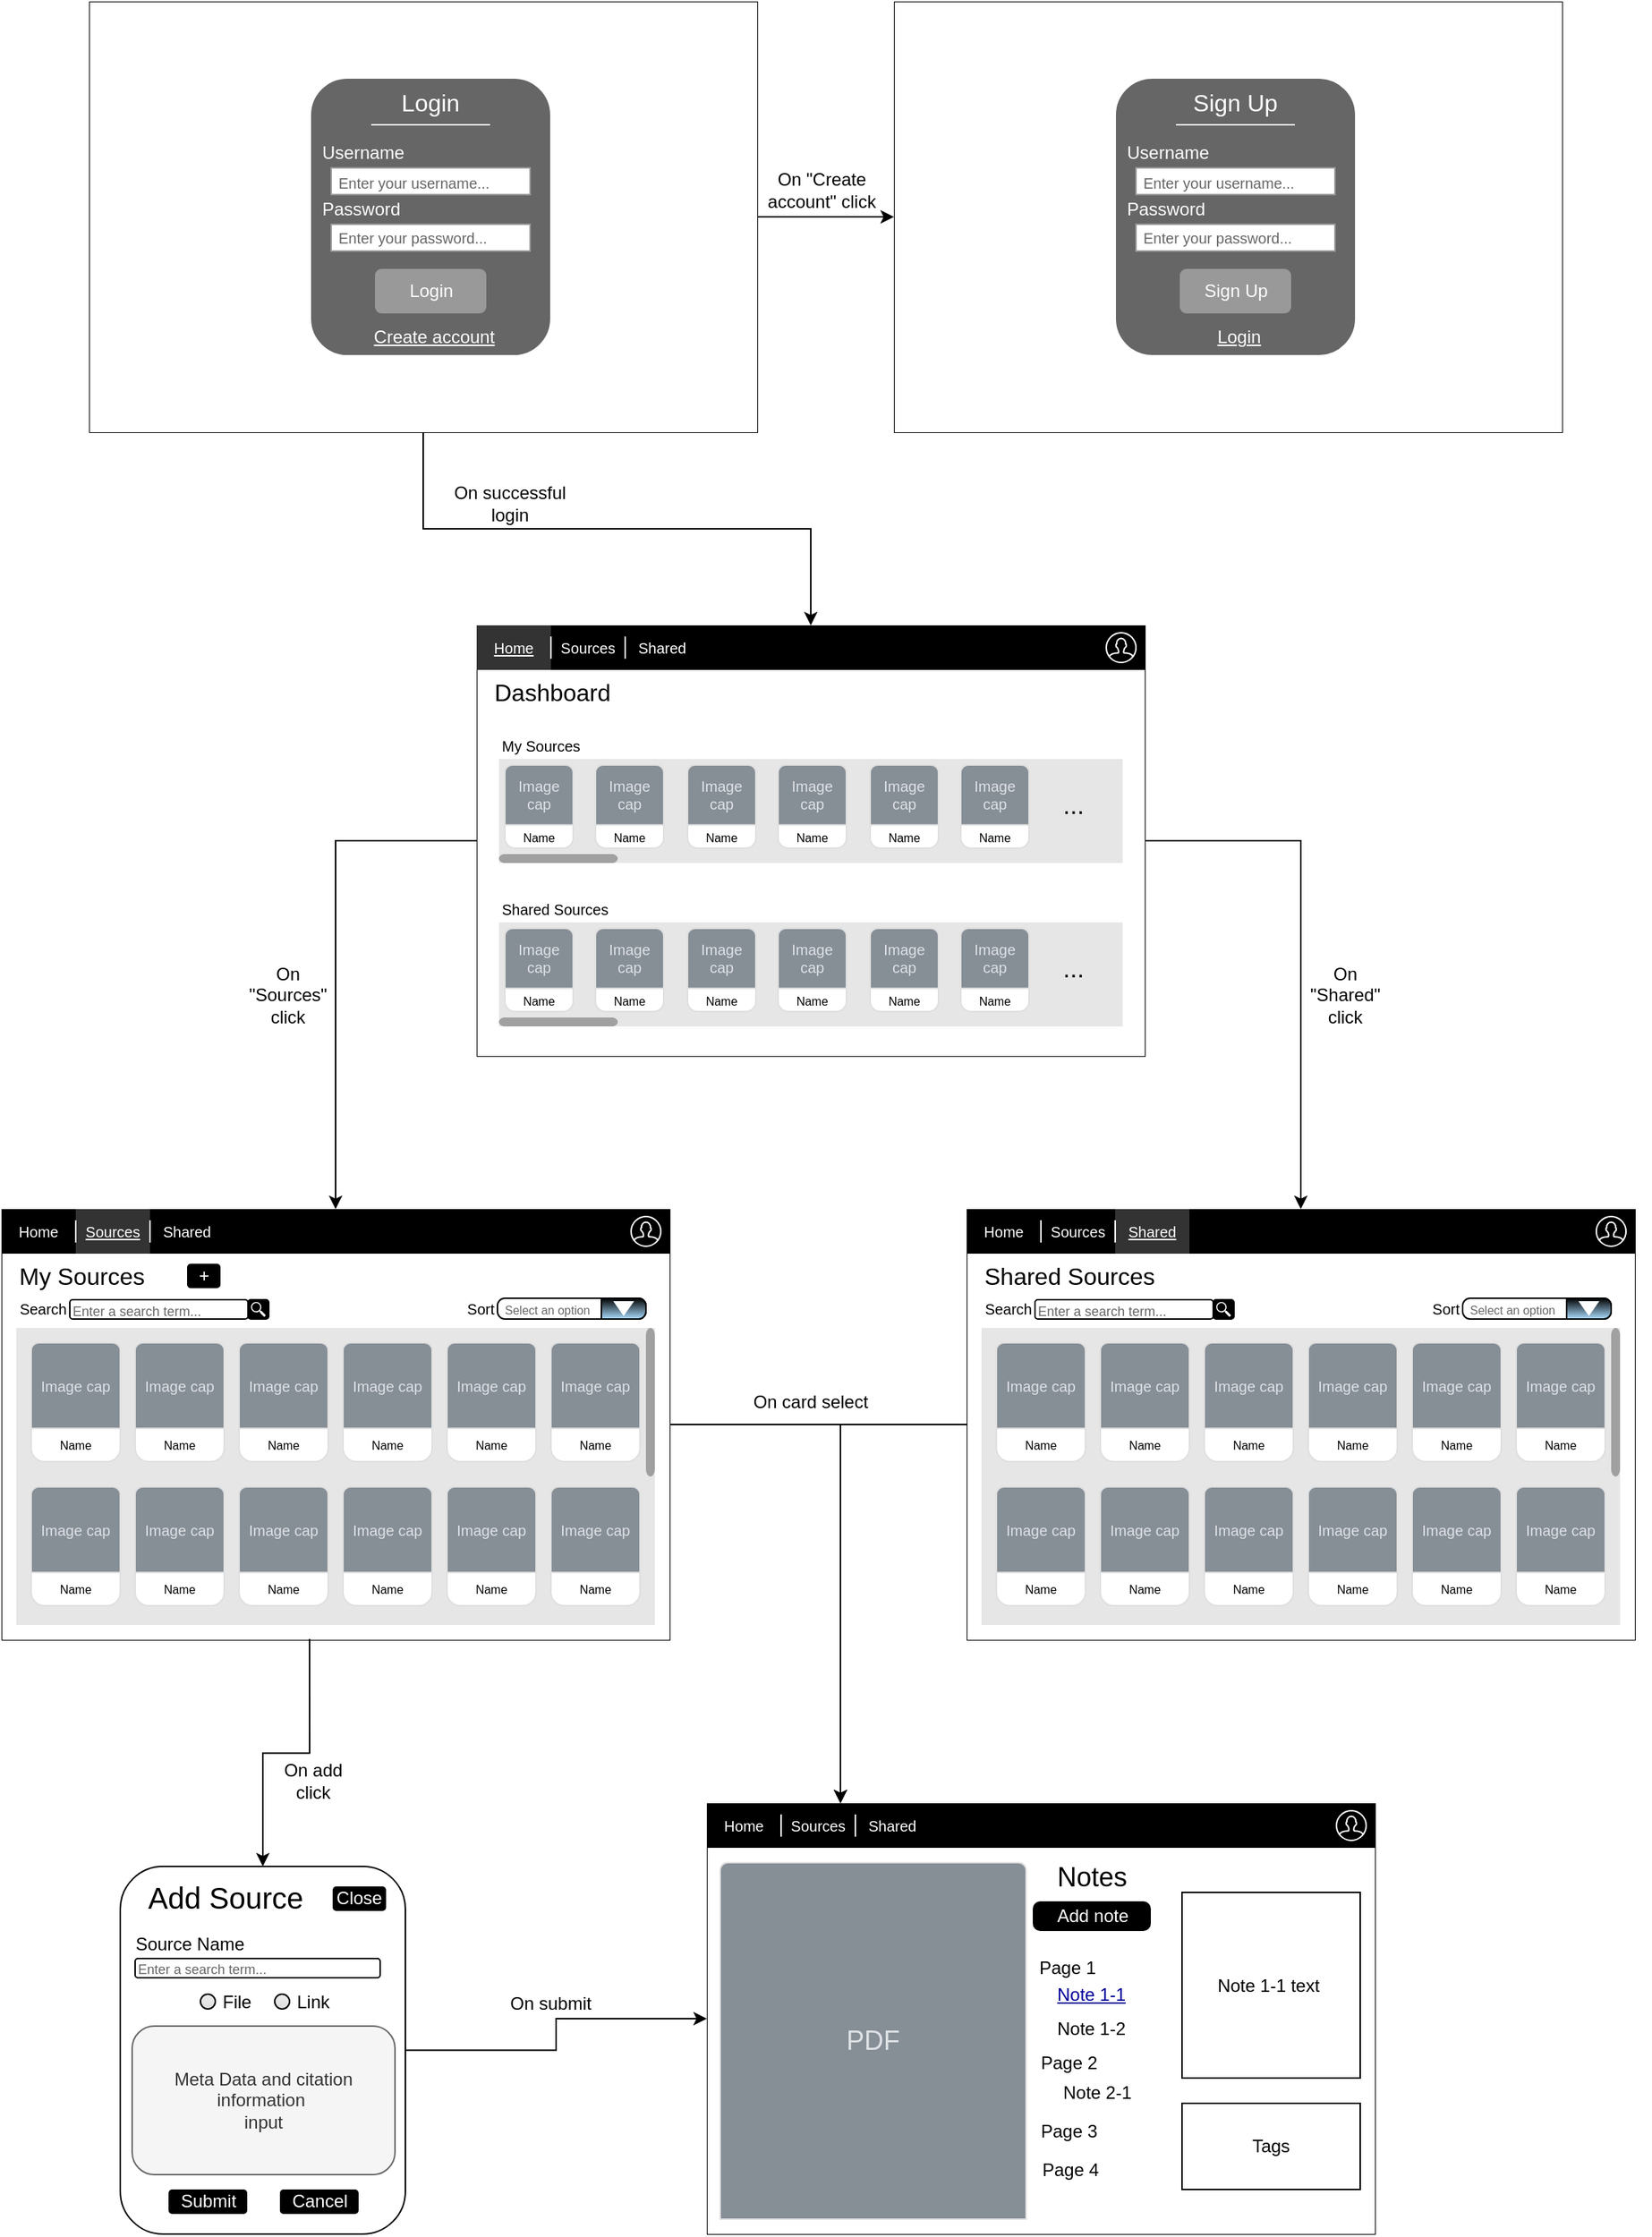 <mxfile version="21.5.0" type="device">
  <diagram name="Page-1" id="c9db0220-8083-56f3-ca83-edcdcd058819">
    <mxGraphModel dx="740" dy="433" grid="1" gridSize="10" guides="1" tooltips="1" connect="1" arrows="1" fold="1" page="1" pageScale="1.5" pageWidth="826" pageHeight="1169" background="none" math="0" shadow="0">
      <root>
        <mxCell id="0" style=";html=1;" />
        <mxCell id="1" style=";html=1;" parent="0" />
        <mxCell id="blmIRq0LxsfCQDKugudT-5" value="" style="rounded=0;whiteSpace=wrap;html=1;strokeWidth=0.5;" parent="1" vertex="1">
          <mxGeometry x="540" y="1340" width="450" height="290" as="geometry" />
        </mxCell>
        <mxCell id="blmIRq0LxsfCQDKugudT-31" value="" style="group" parent="1" vertex="1" connectable="0">
          <mxGeometry x="540" y="1340" width="460" height="30" as="geometry" />
        </mxCell>
        <mxCell id="blmIRq0LxsfCQDKugudT-32" value="" style="rounded=0;whiteSpace=wrap;html=1;strokeColor=none;fillColor=#000000;" parent="blmIRq0LxsfCQDKugudT-31" vertex="1">
          <mxGeometry width="450" height="30" as="geometry" />
        </mxCell>
        <mxCell id="blmIRq0LxsfCQDKugudT-33" value="Home" style="text;html=1;strokeColor=none;fillColor=none;align=center;verticalAlign=middle;whiteSpace=wrap;rounded=0;fontColor=#FFFFFF;fontSize=10;" parent="blmIRq0LxsfCQDKugudT-31" vertex="1">
          <mxGeometry width="50" height="30" as="geometry" />
        </mxCell>
        <mxCell id="blmIRq0LxsfCQDKugudT-34" value="Sources" style="text;html=1;strokeColor=none;fillColor=none;align=center;verticalAlign=middle;whiteSpace=wrap;rounded=0;fontColor=#FFFFFF;fontSize=10;" parent="blmIRq0LxsfCQDKugudT-31" vertex="1">
          <mxGeometry x="50" width="50" height="30" as="geometry" />
        </mxCell>
        <mxCell id="blmIRq0LxsfCQDKugudT-35" value="Shared" style="text;html=1;strokeColor=none;fillColor=none;align=center;verticalAlign=middle;whiteSpace=wrap;rounded=0;fontColor=#FFFFFF;fontSize=10;" parent="blmIRq0LxsfCQDKugudT-31" vertex="1">
          <mxGeometry x="100" width="50" height="30" as="geometry" />
        </mxCell>
        <mxCell id="blmIRq0LxsfCQDKugudT-36" value="" style="html=1;verticalLabelPosition=bottom;align=center;labelBackgroundColor=#ffffff;verticalAlign=top;strokeWidth=1;strokeColor=#FFFFFF;shadow=0;dashed=0;shape=mxgraph.ios7.icons.user;fillColor=none;" parent="blmIRq0LxsfCQDKugudT-31" vertex="1">
          <mxGeometry x="424" y="5" width="20" height="20" as="geometry" />
        </mxCell>
        <mxCell id="blmIRq0LxsfCQDKugudT-37" value="" style="endArrow=none;html=1;rounded=0;exitX=0;exitY=0.75;exitDx=0;exitDy=0;entryX=0;entryY=0.25;entryDx=0;entryDy=0;strokeColor=#FFFFFF;" parent="blmIRq0LxsfCQDKugudT-31" source="blmIRq0LxsfCQDKugudT-34" target="blmIRq0LxsfCQDKugudT-34" edge="1">
          <mxGeometry width="50" height="50" relative="1" as="geometry">
            <mxPoint x="80" y="130" as="sourcePoint" />
            <mxPoint x="100" y="-20" as="targetPoint" />
          </mxGeometry>
        </mxCell>
        <mxCell id="blmIRq0LxsfCQDKugudT-38" value="" style="endArrow=none;html=1;rounded=0;exitX=0;exitY=0.75;exitDx=0;exitDy=0;entryX=0;entryY=0.25;entryDx=0;entryDy=0;strokeColor=#FFFFFF;" parent="blmIRq0LxsfCQDKugudT-31" edge="1">
          <mxGeometry width="50" height="50" relative="1" as="geometry">
            <mxPoint x="100" y="22.5" as="sourcePoint" />
            <mxPoint x="100" y="7.5" as="targetPoint" />
          </mxGeometry>
        </mxCell>
        <mxCell id="k2KsphPlhHChfR53zDnl-1" value="" style="rounded=0;whiteSpace=wrap;html=1;strokeWidth=0.5;" parent="1" vertex="1">
          <mxGeometry x="715" y="940" width="450" height="290" as="geometry" />
        </mxCell>
        <mxCell id="k2KsphPlhHChfR53zDnl-2" value="" style="group" parent="1" vertex="1" connectable="0">
          <mxGeometry x="715" y="940" width="460" height="30" as="geometry" />
        </mxCell>
        <mxCell id="k2KsphPlhHChfR53zDnl-3" value="" style="rounded=0;whiteSpace=wrap;html=1;strokeColor=none;fillColor=#000000;" parent="k2KsphPlhHChfR53zDnl-2" vertex="1">
          <mxGeometry width="450" height="30" as="geometry" />
        </mxCell>
        <mxCell id="k2KsphPlhHChfR53zDnl-4" value="Home" style="text;html=1;strokeColor=none;fillColor=none;align=center;verticalAlign=middle;whiteSpace=wrap;rounded=0;fontColor=#FFFFFF;fontSize=10;" parent="k2KsphPlhHChfR53zDnl-2" vertex="1">
          <mxGeometry width="50" height="30" as="geometry" />
        </mxCell>
        <mxCell id="k2KsphPlhHChfR53zDnl-5" value="Sources" style="text;html=1;strokeColor=none;fillColor=none;align=center;verticalAlign=middle;whiteSpace=wrap;rounded=0;fontColor=#FFFFFF;fontSize=10;" parent="k2KsphPlhHChfR53zDnl-2" vertex="1">
          <mxGeometry x="50" width="50" height="30" as="geometry" />
        </mxCell>
        <mxCell id="k2KsphPlhHChfR53zDnl-6" value="Shared" style="text;html=1;strokeColor=none;fillColor=#333333;align=center;verticalAlign=middle;whiteSpace=wrap;rounded=0;fontColor=#FFFFFF;fontSize=10;fontStyle=4" parent="k2KsphPlhHChfR53zDnl-2" vertex="1">
          <mxGeometry x="100" width="50" height="30" as="geometry" />
        </mxCell>
        <mxCell id="k2KsphPlhHChfR53zDnl-7" value="" style="html=1;verticalLabelPosition=bottom;align=center;labelBackgroundColor=#ffffff;verticalAlign=top;strokeWidth=1;strokeColor=#FFFFFF;shadow=0;dashed=0;shape=mxgraph.ios7.icons.user;fillColor=none;" parent="k2KsphPlhHChfR53zDnl-2" vertex="1">
          <mxGeometry x="424" y="5" width="20" height="20" as="geometry" />
        </mxCell>
        <mxCell id="k2KsphPlhHChfR53zDnl-8" value="" style="endArrow=none;html=1;rounded=0;exitX=0;exitY=0.75;exitDx=0;exitDy=0;entryX=0;entryY=0.25;entryDx=0;entryDy=0;strokeColor=#FFFFFF;" parent="k2KsphPlhHChfR53zDnl-2" source="k2KsphPlhHChfR53zDnl-5" target="k2KsphPlhHChfR53zDnl-5" edge="1">
          <mxGeometry width="50" height="50" relative="1" as="geometry">
            <mxPoint x="80" y="130" as="sourcePoint" />
            <mxPoint x="100" y="-20" as="targetPoint" />
          </mxGeometry>
        </mxCell>
        <mxCell id="k2KsphPlhHChfR53zDnl-9" value="" style="endArrow=none;html=1;rounded=0;exitX=0;exitY=0.75;exitDx=0;exitDy=0;entryX=0;entryY=0.25;entryDx=0;entryDy=0;strokeColor=#FFFFFF;" parent="k2KsphPlhHChfR53zDnl-2" edge="1">
          <mxGeometry width="50" height="50" relative="1" as="geometry">
            <mxPoint x="100" y="22.5" as="sourcePoint" />
            <mxPoint x="100" y="7.5" as="targetPoint" />
          </mxGeometry>
        </mxCell>
        <mxCell id="k2KsphPlhHChfR53zDnl-10" value="" style="rounded=0;whiteSpace=wrap;html=1;strokeWidth=0.5;" parent="1" vertex="1">
          <mxGeometry x="65" y="940" width="450" height="290" as="geometry" />
        </mxCell>
        <mxCell id="k2KsphPlhHChfR53zDnl-11" value="" style="group" parent="1" vertex="1" connectable="0">
          <mxGeometry x="65" y="940" width="460" height="30" as="geometry" />
        </mxCell>
        <mxCell id="k2KsphPlhHChfR53zDnl-12" value="" style="rounded=0;whiteSpace=wrap;html=1;strokeColor=none;fillColor=#000000;" parent="k2KsphPlhHChfR53zDnl-11" vertex="1">
          <mxGeometry width="450" height="30" as="geometry" />
        </mxCell>
        <mxCell id="k2KsphPlhHChfR53zDnl-13" value="Home" style="text;html=1;strokeColor=none;fillColor=none;align=center;verticalAlign=middle;whiteSpace=wrap;rounded=0;fontColor=#FFFFFF;fontSize=10;" parent="k2KsphPlhHChfR53zDnl-11" vertex="1">
          <mxGeometry width="50" height="30" as="geometry" />
        </mxCell>
        <mxCell id="k2KsphPlhHChfR53zDnl-14" value="Sources" style="text;html=1;strokeColor=none;fillColor=#333333;align=center;verticalAlign=middle;whiteSpace=wrap;rounded=0;fontColor=#FFFFFF;fontSize=10;fontStyle=4" parent="k2KsphPlhHChfR53zDnl-11" vertex="1">
          <mxGeometry x="50" width="50" height="30" as="geometry" />
        </mxCell>
        <mxCell id="k2KsphPlhHChfR53zDnl-15" value="Shared" style="text;html=1;strokeColor=none;fillColor=none;align=center;verticalAlign=middle;whiteSpace=wrap;rounded=0;fontColor=#FFFFFF;fontSize=10;" parent="k2KsphPlhHChfR53zDnl-11" vertex="1">
          <mxGeometry x="100" width="50" height="30" as="geometry" />
        </mxCell>
        <mxCell id="k2KsphPlhHChfR53zDnl-16" value="" style="html=1;verticalLabelPosition=bottom;align=center;labelBackgroundColor=#ffffff;verticalAlign=top;strokeWidth=1;strokeColor=#FFFFFF;shadow=0;dashed=0;shape=mxgraph.ios7.icons.user;fillColor=none;" parent="k2KsphPlhHChfR53zDnl-11" vertex="1">
          <mxGeometry x="424" y="5" width="20" height="20" as="geometry" />
        </mxCell>
        <mxCell id="k2KsphPlhHChfR53zDnl-17" value="" style="endArrow=none;html=1;rounded=0;exitX=0;exitY=0.75;exitDx=0;exitDy=0;entryX=0;entryY=0.25;entryDx=0;entryDy=0;strokeColor=#FFFFFF;" parent="k2KsphPlhHChfR53zDnl-11" source="k2KsphPlhHChfR53zDnl-14" target="k2KsphPlhHChfR53zDnl-14" edge="1">
          <mxGeometry width="50" height="50" relative="1" as="geometry">
            <mxPoint x="80" y="130" as="sourcePoint" />
            <mxPoint x="100" y="-20" as="targetPoint" />
          </mxGeometry>
        </mxCell>
        <mxCell id="k2KsphPlhHChfR53zDnl-18" value="" style="endArrow=none;html=1;rounded=0;exitX=0;exitY=0.75;exitDx=0;exitDy=0;entryX=0;entryY=0.25;entryDx=0;entryDy=0;strokeColor=#FFFFFF;" parent="k2KsphPlhHChfR53zDnl-11" edge="1">
          <mxGeometry width="50" height="50" relative="1" as="geometry">
            <mxPoint x="100" y="22.5" as="sourcePoint" />
            <mxPoint x="100" y="7.5" as="targetPoint" />
          </mxGeometry>
        </mxCell>
        <mxCell id="blmIRq0LxsfCQDKugudT-50" value="" style="rounded=0;whiteSpace=wrap;html=1;strokeColor=none;fillColor=#E6E6E6;" parent="1" vertex="1">
          <mxGeometry x="75" y="1020" width="430" height="200" as="geometry" />
        </mxCell>
        <mxCell id="blmIRq0LxsfCQDKugudT-41" value="" style="html=1;verticalLabelPosition=bottom;labelBackgroundColor=#ffffff;verticalAlign=top;shadow=0;dashed=0;strokeWidth=2;shape=mxgraph.ios7.misc.scroll_(vertical);fillColor=#a0a0a0;" parent="1" vertex="1">
          <mxGeometry x="499" y="1020" width="6" height="100" as="geometry" />
        </mxCell>
        <mxCell id="blmIRq0LxsfCQDKugudT-55" value="My Sources" style="text;html=1;strokeColor=none;fillColor=none;align=left;verticalAlign=middle;whiteSpace=wrap;rounded=0;spacingLeft=10;fontSize=16;" parent="1" vertex="1">
          <mxGeometry x="65" y="970" width="450" height="30" as="geometry" />
        </mxCell>
        <mxCell id="k2KsphPlhHChfR53zDnl-21" value="Shared Sources" style="text;html=1;strokeColor=none;fillColor=none;align=left;verticalAlign=middle;whiteSpace=wrap;rounded=0;spacingLeft=10;fontSize=16;" parent="1" vertex="1">
          <mxGeometry x="715" y="970" width="450" height="30" as="geometry" />
        </mxCell>
        <mxCell id="k2KsphPlhHChfR53zDnl-23" value="&lt;font color=&quot;#666666&quot; style=&quot;font-size: 9px;&quot;&gt;Enter a search term...&lt;/font&gt;" style="rounded=1;whiteSpace=wrap;html=1;shadow=0;align=left;" parent="1" vertex="1">
          <mxGeometry x="111" y="1001" width="120" height="13" as="geometry" />
        </mxCell>
        <mxCell id="k2KsphPlhHChfR53zDnl-24" value="Search" style="text;html=1;strokeColor=none;fillColor=none;align=right;verticalAlign=middle;whiteSpace=wrap;rounded=0;fontSize=10;" parent="1" vertex="1">
          <mxGeometry x="75" y="1000" width="36" height="14" as="geometry" />
        </mxCell>
        <mxCell id="k2KsphPlhHChfR53zDnl-26" value="" style="rounded=1;whiteSpace=wrap;html=1;fillColor=#000000;" parent="1" vertex="1">
          <mxGeometry x="231" y="1001" width="14" height="13" as="geometry" />
        </mxCell>
        <mxCell id="k2KsphPlhHChfR53zDnl-27" value="" style="sketch=0;html=1;aspect=fixed;strokeColor=none;shadow=0;fillColor=#FFFFFF;verticalAlign=top;labelPosition=center;verticalLabelPosition=bottom;shape=mxgraph.gcp2.search;gradientColor=none;" parent="1" vertex="1">
          <mxGeometry x="233.05" y="1002.5" width="9.9" height="10" as="geometry" />
        </mxCell>
        <mxCell id="k2KsphPlhHChfR53zDnl-28" value="Sort" style="text;html=1;strokeColor=none;fillColor=none;align=right;verticalAlign=middle;whiteSpace=wrap;rounded=0;fontSize=10;" parent="1" vertex="1">
          <mxGeometry x="359" y="999.5" width="40" height="14" as="geometry" />
        </mxCell>
        <mxCell id="k2KsphPlhHChfR53zDnl-29" value="&lt;font style=&quot;font-size: 8px;&quot;&gt;Select an option&lt;/font&gt;" style="strokeWidth=1;shadow=0;dashed=0;align=center;html=1;shape=mxgraph.mockup.forms.comboBox;strokeColor=default;fillColor=#000000;align=left;fillColor2=#aaddff;mainText=;fontColor=#666666;fontSize=10;spacingLeft=3;" parent="1" vertex="1">
          <mxGeometry x="399" y="1000" width="100" height="14" as="geometry" />
        </mxCell>
        <mxCell id="k2KsphPlhHChfR53zDnl-36" value="" style="rounded=0;whiteSpace=wrap;html=1;strokeColor=none;fillColor=#E6E6E6;" parent="1" vertex="1">
          <mxGeometry x="725" y="1020" width="430" height="200" as="geometry" />
        </mxCell>
        <mxCell id="k2KsphPlhHChfR53zDnl-37" value="" style="html=1;verticalLabelPosition=bottom;labelBackgroundColor=#ffffff;verticalAlign=top;shadow=0;dashed=0;strokeWidth=2;shape=mxgraph.ios7.misc.scroll_(vertical);fillColor=#a0a0a0;" parent="1" vertex="1">
          <mxGeometry x="1149" y="1020" width="6" height="100" as="geometry" />
        </mxCell>
        <mxCell id="k2KsphPlhHChfR53zDnl-38" value="&lt;font color=&quot;#666666&quot; style=&quot;font-size: 9px;&quot;&gt;Enter a search term...&lt;/font&gt;" style="rounded=1;whiteSpace=wrap;html=1;shadow=0;align=left;" parent="1" vertex="1">
          <mxGeometry x="761" y="1001" width="120" height="13" as="geometry" />
        </mxCell>
        <mxCell id="k2KsphPlhHChfR53zDnl-39" value="Search" style="text;html=1;strokeColor=none;fillColor=none;align=right;verticalAlign=middle;whiteSpace=wrap;rounded=0;fontSize=10;" parent="1" vertex="1">
          <mxGeometry x="725" y="1000" width="36" height="14" as="geometry" />
        </mxCell>
        <mxCell id="k2KsphPlhHChfR53zDnl-40" value="" style="rounded=1;whiteSpace=wrap;html=1;fillColor=#000000;" parent="1" vertex="1">
          <mxGeometry x="881" y="1001" width="14" height="13" as="geometry" />
        </mxCell>
        <mxCell id="k2KsphPlhHChfR53zDnl-41" value="" style="sketch=0;html=1;aspect=fixed;strokeColor=none;shadow=0;fillColor=#FFFFFF;verticalAlign=top;labelPosition=center;verticalLabelPosition=bottom;shape=mxgraph.gcp2.search;gradientColor=none;" parent="1" vertex="1">
          <mxGeometry x="883.05" y="1002.5" width="9.9" height="10" as="geometry" />
        </mxCell>
        <mxCell id="k2KsphPlhHChfR53zDnl-42" value="Sort" style="text;html=1;strokeColor=none;fillColor=none;align=right;verticalAlign=middle;whiteSpace=wrap;rounded=0;fontSize=10;" parent="1" vertex="1">
          <mxGeometry x="1009" y="999.5" width="40" height="14" as="geometry" />
        </mxCell>
        <mxCell id="k2KsphPlhHChfR53zDnl-43" value="&lt;font style=&quot;font-size: 8px;&quot;&gt;Select an option&lt;/font&gt;" style="strokeWidth=1;shadow=0;dashed=0;align=center;html=1;shape=mxgraph.mockup.forms.comboBox;strokeColor=default;fillColor=#000000;align=left;fillColor2=#aaddff;mainText=;fontColor=#666666;fontSize=10;spacingLeft=3;" parent="1" vertex="1">
          <mxGeometry x="1049" y="1000" width="100" height="14" as="geometry" />
        </mxCell>
        <mxCell id="k2KsphPlhHChfR53zDnl-53" value="" style="rounded=0;whiteSpace=wrap;html=1;strokeWidth=0.5;" parent="1" vertex="1">
          <mxGeometry x="385" y="547" width="450" height="290" as="geometry" />
        </mxCell>
        <mxCell id="k2KsphPlhHChfR53zDnl-54" value="" style="group" parent="1" vertex="1" connectable="0">
          <mxGeometry x="385" y="547" width="460" height="30" as="geometry" />
        </mxCell>
        <mxCell id="k2KsphPlhHChfR53zDnl-55" value="" style="rounded=0;whiteSpace=wrap;html=1;strokeColor=none;fillColor=#000000;" parent="k2KsphPlhHChfR53zDnl-54" vertex="1">
          <mxGeometry width="450" height="30" as="geometry" />
        </mxCell>
        <mxCell id="k2KsphPlhHChfR53zDnl-56" value="Home" style="text;html=1;strokeColor=none;fillColor=#333333;align=center;verticalAlign=middle;whiteSpace=wrap;rounded=0;fontColor=#FFFFFF;fontSize=10;fontStyle=4" parent="k2KsphPlhHChfR53zDnl-54" vertex="1">
          <mxGeometry width="50" height="30" as="geometry" />
        </mxCell>
        <mxCell id="k2KsphPlhHChfR53zDnl-57" value="Sources" style="text;html=1;strokeColor=none;fillColor=none;align=center;verticalAlign=middle;whiteSpace=wrap;rounded=0;fontColor=#FFFFFF;fontSize=10;" parent="k2KsphPlhHChfR53zDnl-54" vertex="1">
          <mxGeometry x="50" width="50" height="30" as="geometry" />
        </mxCell>
        <mxCell id="k2KsphPlhHChfR53zDnl-58" value="Shared" style="text;html=1;strokeColor=none;fillColor=none;align=center;verticalAlign=middle;whiteSpace=wrap;rounded=0;fontColor=#FFFFFF;fontSize=10;" parent="k2KsphPlhHChfR53zDnl-54" vertex="1">
          <mxGeometry x="100" width="50" height="30" as="geometry" />
        </mxCell>
        <mxCell id="k2KsphPlhHChfR53zDnl-59" value="" style="html=1;verticalLabelPosition=bottom;align=center;labelBackgroundColor=#ffffff;verticalAlign=top;strokeWidth=1;strokeColor=#FFFFFF;shadow=0;dashed=0;shape=mxgraph.ios7.icons.user;fillColor=none;" parent="k2KsphPlhHChfR53zDnl-54" vertex="1">
          <mxGeometry x="424" y="5" width="20" height="20" as="geometry" />
        </mxCell>
        <mxCell id="k2KsphPlhHChfR53zDnl-60" value="" style="endArrow=none;html=1;rounded=0;exitX=0;exitY=0.75;exitDx=0;exitDy=0;entryX=0;entryY=0.25;entryDx=0;entryDy=0;strokeColor=#FFFFFF;" parent="k2KsphPlhHChfR53zDnl-54" source="k2KsphPlhHChfR53zDnl-57" target="k2KsphPlhHChfR53zDnl-57" edge="1">
          <mxGeometry width="50" height="50" relative="1" as="geometry">
            <mxPoint x="80" y="130" as="sourcePoint" />
            <mxPoint x="100" y="-20" as="targetPoint" />
          </mxGeometry>
        </mxCell>
        <mxCell id="k2KsphPlhHChfR53zDnl-61" value="" style="endArrow=none;html=1;rounded=0;exitX=0;exitY=0.75;exitDx=0;exitDy=0;entryX=0;entryY=0.25;entryDx=0;entryDy=0;strokeColor=#FFFFFF;" parent="k2KsphPlhHChfR53zDnl-54" edge="1">
          <mxGeometry width="50" height="50" relative="1" as="geometry">
            <mxPoint x="100" y="22.5" as="sourcePoint" />
            <mxPoint x="100" y="7.5" as="targetPoint" />
          </mxGeometry>
        </mxCell>
        <mxCell id="blmIRq0LxsfCQDKugudT-39" value="Dashboard" style="text;html=1;strokeColor=none;fillColor=none;align=left;verticalAlign=middle;whiteSpace=wrap;rounded=0;spacingLeft=10;fontSize=16;" parent="1" vertex="1">
          <mxGeometry x="385" y="577" width="450" height="30" as="geometry" />
        </mxCell>
        <mxCell id="blmIRq0LxsfCQDKugudT-43" value="" style="rounded=0;whiteSpace=wrap;html=1;strokeColor=none;fillColor=#E6E6E6;" parent="1" vertex="1">
          <mxGeometry x="400" y="637" width="420" height="70" as="geometry" />
        </mxCell>
        <mxCell id="blmIRq0LxsfCQDKugudT-47" value="My Sources" style="text;html=1;strokeColor=none;fillColor=none;align=left;verticalAlign=bottom;whiteSpace=wrap;rounded=0;fontSize=10;" parent="1" vertex="1">
          <mxGeometry x="400" y="607" width="74" height="30" as="geometry" />
        </mxCell>
        <mxCell id="blmIRq0LxsfCQDKugudT-61" value="" style="group" parent="1" vertex="1" connectable="0">
          <mxGeometry x="404" y="641" width="46" height="56" as="geometry" />
        </mxCell>
        <mxCell id="blmIRq0LxsfCQDKugudT-60" value="&lt;font style=&quot;font-size: 8px;&quot;&gt;Name&lt;/font&gt;" style="rounded=1;whiteSpace=wrap;html=1;verticalAlign=bottom;fontSize=8;strokeColor=#DFDFDF;spacing=1;" parent="blmIRq0LxsfCQDKugudT-61" vertex="1">
          <mxGeometry width="46" height="56.0" as="geometry" />
        </mxCell>
        <mxCell id="blmIRq0LxsfCQDKugudT-59" value="Image cap" style="html=1;shadow=0;dashed=0;shape=mxgraph.bootstrap.topButton;rSize=5;perimeter=none;whiteSpace=wrap;fillColor=#868E96;strokeColor=#DFDFDF;fontColor=#DEE2E6;resizeWidth=1;fontSize=10;" parent="blmIRq0LxsfCQDKugudT-61" vertex="1">
          <mxGeometry width="46" height="40.372" as="geometry" />
        </mxCell>
        <mxCell id="blmIRq0LxsfCQDKugudT-87" value="&lt;font style=&quot;font-size: 17px;&quot;&gt;...&lt;/font&gt;" style="text;html=1;strokeColor=none;fillColor=none;align=center;verticalAlign=middle;whiteSpace=wrap;rounded=0;" parent="1" vertex="1">
          <mxGeometry x="757" y="654" width="60" height="30" as="geometry" />
        </mxCell>
        <mxCell id="blmIRq0LxsfCQDKugudT-40" value="" style="html=1;verticalLabelPosition=bottom;labelBackgroundColor=#ffffff;verticalAlign=top;shadow=0;dashed=0;strokeWidth=2;shape=mxgraph.ios7.misc.scroll_(horizontal);fillColor=#a0a0a0;" parent="1" vertex="1">
          <mxGeometry x="400" y="701" width="80" height="6" as="geometry" />
        </mxCell>
        <mxCell id="k2KsphPlhHChfR53zDnl-63" value="" style="group" parent="1" vertex="1" connectable="0">
          <mxGeometry x="465" y="641" width="46" height="56" as="geometry" />
        </mxCell>
        <mxCell id="k2KsphPlhHChfR53zDnl-64" value="&lt;font style=&quot;font-size: 8px;&quot;&gt;Name&lt;/font&gt;" style="rounded=1;whiteSpace=wrap;html=1;verticalAlign=bottom;fontSize=8;strokeColor=#DFDFDF;spacing=1;" parent="k2KsphPlhHChfR53zDnl-63" vertex="1">
          <mxGeometry width="46" height="56.0" as="geometry" />
        </mxCell>
        <mxCell id="k2KsphPlhHChfR53zDnl-65" value="Image cap" style="html=1;shadow=0;dashed=0;shape=mxgraph.bootstrap.topButton;rSize=5;perimeter=none;whiteSpace=wrap;fillColor=#868E96;strokeColor=#DFDFDF;fontColor=#DEE2E6;resizeWidth=1;fontSize=10;" parent="k2KsphPlhHChfR53zDnl-63" vertex="1">
          <mxGeometry width="46" height="40.372" as="geometry" />
        </mxCell>
        <mxCell id="k2KsphPlhHChfR53zDnl-66" value="" style="group" parent="1" vertex="1" connectable="0">
          <mxGeometry x="527" y="641" width="46" height="56" as="geometry" />
        </mxCell>
        <mxCell id="k2KsphPlhHChfR53zDnl-67" value="&lt;font style=&quot;font-size: 8px;&quot;&gt;Name&lt;/font&gt;" style="rounded=1;whiteSpace=wrap;html=1;verticalAlign=bottom;fontSize=8;strokeColor=#DFDFDF;spacing=1;" parent="k2KsphPlhHChfR53zDnl-66" vertex="1">
          <mxGeometry width="46" height="56.0" as="geometry" />
        </mxCell>
        <mxCell id="k2KsphPlhHChfR53zDnl-68" value="Image cap" style="html=1;shadow=0;dashed=0;shape=mxgraph.bootstrap.topButton;rSize=5;perimeter=none;whiteSpace=wrap;fillColor=#868E96;strokeColor=#DFDFDF;fontColor=#DEE2E6;resizeWidth=1;fontSize=10;" parent="k2KsphPlhHChfR53zDnl-66" vertex="1">
          <mxGeometry width="46" height="40.372" as="geometry" />
        </mxCell>
        <mxCell id="k2KsphPlhHChfR53zDnl-69" value="" style="group" parent="1" vertex="1" connectable="0">
          <mxGeometry x="588" y="641" width="46" height="56" as="geometry" />
        </mxCell>
        <mxCell id="k2KsphPlhHChfR53zDnl-70" value="&lt;font style=&quot;font-size: 8px;&quot;&gt;Name&lt;/font&gt;" style="rounded=1;whiteSpace=wrap;html=1;verticalAlign=bottom;fontSize=8;strokeColor=#DFDFDF;spacing=1;" parent="k2KsphPlhHChfR53zDnl-69" vertex="1">
          <mxGeometry width="46" height="56.0" as="geometry" />
        </mxCell>
        <mxCell id="k2KsphPlhHChfR53zDnl-71" value="Image cap" style="html=1;shadow=0;dashed=0;shape=mxgraph.bootstrap.topButton;rSize=5;perimeter=none;whiteSpace=wrap;fillColor=#868E96;strokeColor=#DFDFDF;fontColor=#DEE2E6;resizeWidth=1;fontSize=10;" parent="k2KsphPlhHChfR53zDnl-69" vertex="1">
          <mxGeometry width="46" height="40.372" as="geometry" />
        </mxCell>
        <mxCell id="k2KsphPlhHChfR53zDnl-72" value="" style="group" parent="1" vertex="1" connectable="0">
          <mxGeometry x="650" y="641" width="46" height="56" as="geometry" />
        </mxCell>
        <mxCell id="k2KsphPlhHChfR53zDnl-73" value="&lt;font style=&quot;font-size: 8px;&quot;&gt;Name&lt;/font&gt;" style="rounded=1;whiteSpace=wrap;html=1;verticalAlign=bottom;fontSize=8;strokeColor=#DFDFDF;spacing=1;" parent="k2KsphPlhHChfR53zDnl-72" vertex="1">
          <mxGeometry width="46" height="56.0" as="geometry" />
        </mxCell>
        <mxCell id="k2KsphPlhHChfR53zDnl-74" value="Image cap" style="html=1;shadow=0;dashed=0;shape=mxgraph.bootstrap.topButton;rSize=5;perimeter=none;whiteSpace=wrap;fillColor=#868E96;strokeColor=#DFDFDF;fontColor=#DEE2E6;resizeWidth=1;fontSize=10;" parent="k2KsphPlhHChfR53zDnl-72" vertex="1">
          <mxGeometry width="46" height="40.372" as="geometry" />
        </mxCell>
        <mxCell id="k2KsphPlhHChfR53zDnl-75" value="" style="group" parent="1" vertex="1" connectable="0">
          <mxGeometry x="711" y="641" width="46" height="56" as="geometry" />
        </mxCell>
        <mxCell id="k2KsphPlhHChfR53zDnl-76" value="&lt;font style=&quot;font-size: 8px;&quot;&gt;Name&lt;/font&gt;" style="rounded=1;whiteSpace=wrap;html=1;verticalAlign=bottom;fontSize=8;strokeColor=#DFDFDF;spacing=1;" parent="k2KsphPlhHChfR53zDnl-75" vertex="1">
          <mxGeometry width="46" height="56.0" as="geometry" />
        </mxCell>
        <mxCell id="k2KsphPlhHChfR53zDnl-77" value="Image cap" style="html=1;shadow=0;dashed=0;shape=mxgraph.bootstrap.topButton;rSize=5;perimeter=none;whiteSpace=wrap;fillColor=#868E96;strokeColor=#DFDFDF;fontColor=#DEE2E6;resizeWidth=1;fontSize=10;" parent="k2KsphPlhHChfR53zDnl-75" vertex="1">
          <mxGeometry width="46" height="40.372" as="geometry" />
        </mxCell>
        <mxCell id="k2KsphPlhHChfR53zDnl-84" value="" style="rounded=0;whiteSpace=wrap;html=1;strokeColor=none;fillColor=#E6E6E6;" parent="1" vertex="1">
          <mxGeometry x="400" y="747" width="420" height="70" as="geometry" />
        </mxCell>
        <mxCell id="k2KsphPlhHChfR53zDnl-85" value="Shared Sources" style="text;html=1;strokeColor=none;fillColor=none;align=left;verticalAlign=bottom;whiteSpace=wrap;rounded=0;fontSize=10;" parent="1" vertex="1">
          <mxGeometry x="400" y="717" width="74" height="30" as="geometry" />
        </mxCell>
        <mxCell id="k2KsphPlhHChfR53zDnl-86" value="" style="group" parent="1" vertex="1" connectable="0">
          <mxGeometry x="404" y="751" width="46" height="56" as="geometry" />
        </mxCell>
        <mxCell id="k2KsphPlhHChfR53zDnl-87" value="&lt;font style=&quot;font-size: 8px;&quot;&gt;Name&lt;/font&gt;" style="rounded=1;whiteSpace=wrap;html=1;verticalAlign=bottom;fontSize=8;strokeColor=#DFDFDF;spacing=1;" parent="k2KsphPlhHChfR53zDnl-86" vertex="1">
          <mxGeometry width="46" height="56.0" as="geometry" />
        </mxCell>
        <mxCell id="k2KsphPlhHChfR53zDnl-88" value="Image cap" style="html=1;shadow=0;dashed=0;shape=mxgraph.bootstrap.topButton;rSize=5;perimeter=none;whiteSpace=wrap;fillColor=#868E96;strokeColor=#DFDFDF;fontColor=#DEE2E6;resizeWidth=1;fontSize=10;" parent="k2KsphPlhHChfR53zDnl-86" vertex="1">
          <mxGeometry width="46" height="40.372" as="geometry" />
        </mxCell>
        <mxCell id="k2KsphPlhHChfR53zDnl-89" value="&lt;font style=&quot;font-size: 17px;&quot;&gt;...&lt;/font&gt;" style="text;html=1;strokeColor=none;fillColor=none;align=center;verticalAlign=middle;whiteSpace=wrap;rounded=0;" parent="1" vertex="1">
          <mxGeometry x="757" y="764" width="60" height="30" as="geometry" />
        </mxCell>
        <mxCell id="k2KsphPlhHChfR53zDnl-90" value="" style="html=1;verticalLabelPosition=bottom;labelBackgroundColor=#ffffff;verticalAlign=top;shadow=0;dashed=0;strokeWidth=2;shape=mxgraph.ios7.misc.scroll_(horizontal);fillColor=#a0a0a0;" parent="1" vertex="1">
          <mxGeometry x="400" y="811" width="80" height="6" as="geometry" />
        </mxCell>
        <mxCell id="k2KsphPlhHChfR53zDnl-91" value="" style="group" parent="1" vertex="1" connectable="0">
          <mxGeometry x="465" y="751" width="46" height="56" as="geometry" />
        </mxCell>
        <mxCell id="k2KsphPlhHChfR53zDnl-92" value="&lt;font style=&quot;font-size: 8px;&quot;&gt;Name&lt;/font&gt;" style="rounded=1;whiteSpace=wrap;html=1;verticalAlign=bottom;fontSize=8;strokeColor=#DFDFDF;spacing=1;" parent="k2KsphPlhHChfR53zDnl-91" vertex="1">
          <mxGeometry width="46" height="56.0" as="geometry" />
        </mxCell>
        <mxCell id="k2KsphPlhHChfR53zDnl-93" value="Image cap" style="html=1;shadow=0;dashed=0;shape=mxgraph.bootstrap.topButton;rSize=5;perimeter=none;whiteSpace=wrap;fillColor=#868E96;strokeColor=#DFDFDF;fontColor=#DEE2E6;resizeWidth=1;fontSize=10;" parent="k2KsphPlhHChfR53zDnl-91" vertex="1">
          <mxGeometry width="46" height="40.372" as="geometry" />
        </mxCell>
        <mxCell id="k2KsphPlhHChfR53zDnl-94" value="" style="group" parent="1" vertex="1" connectable="0">
          <mxGeometry x="527" y="751" width="46" height="56" as="geometry" />
        </mxCell>
        <mxCell id="k2KsphPlhHChfR53zDnl-95" value="&lt;font style=&quot;font-size: 8px;&quot;&gt;Name&lt;/font&gt;" style="rounded=1;whiteSpace=wrap;html=1;verticalAlign=bottom;fontSize=8;strokeColor=#DFDFDF;spacing=1;" parent="k2KsphPlhHChfR53zDnl-94" vertex="1">
          <mxGeometry width="46" height="56.0" as="geometry" />
        </mxCell>
        <mxCell id="k2KsphPlhHChfR53zDnl-96" value="Image cap" style="html=1;shadow=0;dashed=0;shape=mxgraph.bootstrap.topButton;rSize=5;perimeter=none;whiteSpace=wrap;fillColor=#868E96;strokeColor=#DFDFDF;fontColor=#DEE2E6;resizeWidth=1;fontSize=10;" parent="k2KsphPlhHChfR53zDnl-94" vertex="1">
          <mxGeometry width="46" height="40.372" as="geometry" />
        </mxCell>
        <mxCell id="k2KsphPlhHChfR53zDnl-97" value="" style="group" parent="1" vertex="1" connectable="0">
          <mxGeometry x="588" y="751" width="46" height="56" as="geometry" />
        </mxCell>
        <mxCell id="k2KsphPlhHChfR53zDnl-98" value="&lt;font style=&quot;font-size: 8px;&quot;&gt;Name&lt;/font&gt;" style="rounded=1;whiteSpace=wrap;html=1;verticalAlign=bottom;fontSize=8;strokeColor=#DFDFDF;spacing=1;" parent="k2KsphPlhHChfR53zDnl-97" vertex="1">
          <mxGeometry width="46" height="56.0" as="geometry" />
        </mxCell>
        <mxCell id="k2KsphPlhHChfR53zDnl-99" value="Image cap" style="html=1;shadow=0;dashed=0;shape=mxgraph.bootstrap.topButton;rSize=5;perimeter=none;whiteSpace=wrap;fillColor=#868E96;strokeColor=#DFDFDF;fontColor=#DEE2E6;resizeWidth=1;fontSize=10;" parent="k2KsphPlhHChfR53zDnl-97" vertex="1">
          <mxGeometry width="46" height="40.372" as="geometry" />
        </mxCell>
        <mxCell id="k2KsphPlhHChfR53zDnl-100" value="" style="group" parent="1" vertex="1" connectable="0">
          <mxGeometry x="650" y="751" width="46" height="56" as="geometry" />
        </mxCell>
        <mxCell id="k2KsphPlhHChfR53zDnl-101" value="&lt;font style=&quot;font-size: 8px;&quot;&gt;Name&lt;/font&gt;" style="rounded=1;whiteSpace=wrap;html=1;verticalAlign=bottom;fontSize=8;strokeColor=#DFDFDF;spacing=1;" parent="k2KsphPlhHChfR53zDnl-100" vertex="1">
          <mxGeometry width="46" height="56.0" as="geometry" />
        </mxCell>
        <mxCell id="k2KsphPlhHChfR53zDnl-102" value="Image cap" style="html=1;shadow=0;dashed=0;shape=mxgraph.bootstrap.topButton;rSize=5;perimeter=none;whiteSpace=wrap;fillColor=#868E96;strokeColor=#DFDFDF;fontColor=#DEE2E6;resizeWidth=1;fontSize=10;" parent="k2KsphPlhHChfR53zDnl-100" vertex="1">
          <mxGeometry width="46" height="40.372" as="geometry" />
        </mxCell>
        <mxCell id="k2KsphPlhHChfR53zDnl-103" value="" style="group" parent="1" vertex="1" connectable="0">
          <mxGeometry x="711" y="751" width="46" height="56" as="geometry" />
        </mxCell>
        <mxCell id="k2KsphPlhHChfR53zDnl-104" value="&lt;font style=&quot;font-size: 8px;&quot;&gt;Name&lt;/font&gt;" style="rounded=1;whiteSpace=wrap;html=1;verticalAlign=bottom;fontSize=8;strokeColor=#DFDFDF;spacing=1;" parent="k2KsphPlhHChfR53zDnl-103" vertex="1">
          <mxGeometry width="46" height="56.0" as="geometry" />
        </mxCell>
        <mxCell id="k2KsphPlhHChfR53zDnl-105" value="Image cap" style="html=1;shadow=0;dashed=0;shape=mxgraph.bootstrap.topButton;rSize=5;perimeter=none;whiteSpace=wrap;fillColor=#868E96;strokeColor=#DFDFDF;fontColor=#DEE2E6;resizeWidth=1;fontSize=10;" parent="k2KsphPlhHChfR53zDnl-103" vertex="1">
          <mxGeometry width="46" height="40.372" as="geometry" />
        </mxCell>
        <mxCell id="k2KsphPlhHChfR53zDnl-106" value="" style="rounded=0;whiteSpace=wrap;html=1;strokeWidth=0.5;" parent="1" vertex="1">
          <mxGeometry x="124" y="127" width="450" height="290" as="geometry" />
        </mxCell>
        <mxCell id="k2KsphPlhHChfR53zDnl-127" value="" style="rounded=1;whiteSpace=wrap;html=1;fontColor=#333333;fillColor=#666666;strokeColor=#666666;" parent="1" vertex="1">
          <mxGeometry x="274" y="179.5" width="160" height="185" as="geometry" />
        </mxCell>
        <mxCell id="k2KsphPlhHChfR53zDnl-128" value="Login" style="text;html=1;strokeColor=none;fillColor=none;align=center;verticalAlign=middle;whiteSpace=wrap;rounded=0;fontSize=16;fontColor=#FFFFFF;" parent="1" vertex="1">
          <mxGeometry x="274" y="180" width="160" height="30" as="geometry" />
        </mxCell>
        <mxCell id="k2KsphPlhHChfR53zDnl-129" value="" style="endArrow=none;html=1;rounded=0;exitX=0.25;exitY=1;exitDx=0;exitDy=0;entryX=0.75;entryY=1;entryDx=0;entryDy=0;strokeColor=#FFFFFF;" parent="1" source="k2KsphPlhHChfR53zDnl-128" target="k2KsphPlhHChfR53zDnl-128" edge="1">
          <mxGeometry width="50" height="50" relative="1" as="geometry">
            <mxPoint x="304" y="287" as="sourcePoint" />
            <mxPoint x="354" y="237" as="targetPoint" />
          </mxGeometry>
        </mxCell>
        <mxCell id="k2KsphPlhHChfR53zDnl-130" value="Enter your password..." style="strokeWidth=1;shadow=0;dashed=0;align=center;html=1;shape=mxgraph.mockup.forms.pwField;strokeColor=#999999;mainText=;align=left;fontColor=#666666;fontSize=10;spacingLeft=3;verticalAlign=middle;" parent="1" vertex="1">
          <mxGeometry x="287" y="277" width="134" height="18" as="geometry" />
        </mxCell>
        <mxCell id="k2KsphPlhHChfR53zDnl-131" value="Password" style="text;html=1;strokeColor=none;fillColor=none;align=left;verticalAlign=middle;whiteSpace=wrap;rounded=0;fontSize=12;fontColor=#FFFFFF;spacingLeft=5;" parent="1" vertex="1">
          <mxGeometry x="274" y="257" width="160" height="20" as="geometry" />
        </mxCell>
        <mxCell id="k2KsphPlhHChfR53zDnl-132" value="&lt;font style=&quot;font-size: 10px;&quot;&gt;Enter your username...&lt;/font&gt;" style="strokeWidth=1;shadow=0;dashed=0;align=center;html=1;shape=mxgraph.mockup.forms.pwField;strokeColor=#999999;mainText=;align=left;fontColor=#666666;fontSize=17;spacingLeft=3;verticalAlign=middle;" parent="1" vertex="1">
          <mxGeometry x="287" y="239" width="134" height="18" as="geometry" />
        </mxCell>
        <mxCell id="k2KsphPlhHChfR53zDnl-133" value="Username" style="text;html=1;strokeColor=none;fillColor=none;align=left;verticalAlign=middle;whiteSpace=wrap;rounded=0;fontSize=12;fontColor=#FFFFFF;spacingLeft=5;" parent="1" vertex="1">
          <mxGeometry x="274" y="219" width="160" height="20" as="geometry" />
        </mxCell>
        <mxCell id="k2KsphPlhHChfR53zDnl-139" value="Login" style="rounded=1;whiteSpace=wrap;html=1;strokeColor=none;fillColor=#999999;fontColor=#FFFFFF;" parent="1" vertex="1">
          <mxGeometry x="316.5" y="307" width="75" height="30" as="geometry" />
        </mxCell>
        <mxCell id="k2KsphPlhHChfR53zDnl-140" value="" style="group;verticalAlign=top;spacingBottom=2;" parent="1" vertex="1" connectable="0">
          <mxGeometry x="85" y="1030" width="60" height="80" as="geometry" />
        </mxCell>
        <mxCell id="k2KsphPlhHChfR53zDnl-141" value="&lt;font style=&quot;font-size: 8px;&quot;&gt;Name&lt;/font&gt;" style="rounded=1;whiteSpace=wrap;html=1;verticalAlign=bottom;fontSize=8;strokeColor=#DFDFDF;spacing=1;spacingBottom=4;" parent="k2KsphPlhHChfR53zDnl-140" vertex="1">
          <mxGeometry width="60" height="80.0" as="geometry" />
        </mxCell>
        <mxCell id="k2KsphPlhHChfR53zDnl-142" value="Image cap" style="html=1;shadow=0;dashed=0;shape=mxgraph.bootstrap.topButton;rSize=5;perimeter=none;whiteSpace=wrap;fillColor=#868E96;strokeColor=#DFDFDF;fontColor=#DEE2E6;resizeWidth=1;fontSize=10;" parent="k2KsphPlhHChfR53zDnl-140" vertex="1">
          <mxGeometry width="60" height="57.674" as="geometry" />
        </mxCell>
        <mxCell id="k2KsphPlhHChfR53zDnl-143" value="" style="group;verticalAlign=top;spacingBottom=2;" parent="1" vertex="1" connectable="0">
          <mxGeometry x="155" y="1030" width="60" height="80" as="geometry" />
        </mxCell>
        <mxCell id="k2KsphPlhHChfR53zDnl-144" value="&lt;font style=&quot;font-size: 8px;&quot;&gt;Name&lt;/font&gt;" style="rounded=1;whiteSpace=wrap;html=1;verticalAlign=bottom;fontSize=8;strokeColor=#DFDFDF;spacing=1;spacingBottom=4;" parent="k2KsphPlhHChfR53zDnl-143" vertex="1">
          <mxGeometry width="60" height="80.0" as="geometry" />
        </mxCell>
        <mxCell id="k2KsphPlhHChfR53zDnl-145" value="Image cap" style="html=1;shadow=0;dashed=0;shape=mxgraph.bootstrap.topButton;rSize=5;perimeter=none;whiteSpace=wrap;fillColor=#868E96;strokeColor=#DFDFDF;fontColor=#DEE2E6;resizeWidth=1;fontSize=10;" parent="k2KsphPlhHChfR53zDnl-143" vertex="1">
          <mxGeometry width="60" height="57.674" as="geometry" />
        </mxCell>
        <mxCell id="k2KsphPlhHChfR53zDnl-146" value="" style="group;verticalAlign=top;spacingBottom=2;" parent="1" vertex="1" connectable="0">
          <mxGeometry x="225" y="1030" width="60" height="80" as="geometry" />
        </mxCell>
        <mxCell id="k2KsphPlhHChfR53zDnl-147" value="&lt;font style=&quot;font-size: 8px;&quot;&gt;Name&lt;/font&gt;" style="rounded=1;whiteSpace=wrap;html=1;verticalAlign=bottom;fontSize=8;strokeColor=#DFDFDF;spacing=1;spacingBottom=4;" parent="k2KsphPlhHChfR53zDnl-146" vertex="1">
          <mxGeometry width="60" height="80.0" as="geometry" />
        </mxCell>
        <mxCell id="k2KsphPlhHChfR53zDnl-148" value="Image cap" style="html=1;shadow=0;dashed=0;shape=mxgraph.bootstrap.topButton;rSize=5;perimeter=none;whiteSpace=wrap;fillColor=#868E96;strokeColor=#DFDFDF;fontColor=#DEE2E6;resizeWidth=1;fontSize=10;" parent="k2KsphPlhHChfR53zDnl-146" vertex="1">
          <mxGeometry width="60" height="57.674" as="geometry" />
        </mxCell>
        <mxCell id="k2KsphPlhHChfR53zDnl-149" value="" style="group;verticalAlign=top;spacingBottom=2;" parent="1" vertex="1" connectable="0">
          <mxGeometry x="295" y="1030" width="60" height="80" as="geometry" />
        </mxCell>
        <mxCell id="k2KsphPlhHChfR53zDnl-150" value="&lt;font style=&quot;font-size: 8px;&quot;&gt;Name&lt;/font&gt;" style="rounded=1;whiteSpace=wrap;html=1;verticalAlign=bottom;fontSize=8;strokeColor=#DFDFDF;spacing=1;spacingBottom=4;" parent="k2KsphPlhHChfR53zDnl-149" vertex="1">
          <mxGeometry width="60" height="80.0" as="geometry" />
        </mxCell>
        <mxCell id="k2KsphPlhHChfR53zDnl-151" value="Image cap" style="html=1;shadow=0;dashed=0;shape=mxgraph.bootstrap.topButton;rSize=5;perimeter=none;whiteSpace=wrap;fillColor=#868E96;strokeColor=#DFDFDF;fontColor=#DEE2E6;resizeWidth=1;fontSize=10;" parent="k2KsphPlhHChfR53zDnl-149" vertex="1">
          <mxGeometry width="60" height="57.674" as="geometry" />
        </mxCell>
        <mxCell id="k2KsphPlhHChfR53zDnl-152" value="" style="group;verticalAlign=top;spacingBottom=2;" parent="1" vertex="1" connectable="0">
          <mxGeometry x="365" y="1030" width="60" height="80" as="geometry" />
        </mxCell>
        <mxCell id="k2KsphPlhHChfR53zDnl-153" value="&lt;font style=&quot;font-size: 8px;&quot;&gt;Name&lt;/font&gt;" style="rounded=1;whiteSpace=wrap;html=1;verticalAlign=bottom;fontSize=8;strokeColor=#DFDFDF;spacing=1;spacingBottom=4;" parent="k2KsphPlhHChfR53zDnl-152" vertex="1">
          <mxGeometry width="60" height="80.0" as="geometry" />
        </mxCell>
        <mxCell id="k2KsphPlhHChfR53zDnl-154" value="Image cap" style="html=1;shadow=0;dashed=0;shape=mxgraph.bootstrap.topButton;rSize=5;perimeter=none;whiteSpace=wrap;fillColor=#868E96;strokeColor=#DFDFDF;fontColor=#DEE2E6;resizeWidth=1;fontSize=10;" parent="k2KsphPlhHChfR53zDnl-152" vertex="1">
          <mxGeometry width="60" height="57.674" as="geometry" />
        </mxCell>
        <mxCell id="k2KsphPlhHChfR53zDnl-155" value="" style="group;verticalAlign=top;spacingBottom=2;" parent="1" vertex="1" connectable="0">
          <mxGeometry x="435" y="1030" width="60" height="80" as="geometry" />
        </mxCell>
        <mxCell id="k2KsphPlhHChfR53zDnl-156" value="&lt;font style=&quot;font-size: 8px;&quot;&gt;Name&lt;/font&gt;" style="rounded=1;whiteSpace=wrap;html=1;verticalAlign=bottom;fontSize=8;strokeColor=#DFDFDF;spacing=1;spacingBottom=4;" parent="k2KsphPlhHChfR53zDnl-155" vertex="1">
          <mxGeometry width="60" height="80.0" as="geometry" />
        </mxCell>
        <mxCell id="k2KsphPlhHChfR53zDnl-157" value="Image cap" style="html=1;shadow=0;dashed=0;shape=mxgraph.bootstrap.topButton;rSize=5;perimeter=none;whiteSpace=wrap;fillColor=#868E96;strokeColor=#DFDFDF;fontColor=#DEE2E6;resizeWidth=1;fontSize=10;" parent="k2KsphPlhHChfR53zDnl-155" vertex="1">
          <mxGeometry width="60" height="57.674" as="geometry" />
        </mxCell>
        <mxCell id="k2KsphPlhHChfR53zDnl-158" value="" style="group;verticalAlign=top;spacingBottom=2;" parent="1" vertex="1" connectable="0">
          <mxGeometry x="85" y="1127" width="60" height="80" as="geometry" />
        </mxCell>
        <mxCell id="k2KsphPlhHChfR53zDnl-159" value="&lt;font style=&quot;font-size: 8px;&quot;&gt;Name&lt;/font&gt;" style="rounded=1;whiteSpace=wrap;html=1;verticalAlign=bottom;fontSize=8;strokeColor=#DFDFDF;spacing=1;spacingBottom=4;" parent="k2KsphPlhHChfR53zDnl-158" vertex="1">
          <mxGeometry width="60" height="80.0" as="geometry" />
        </mxCell>
        <mxCell id="k2KsphPlhHChfR53zDnl-160" value="Image cap" style="html=1;shadow=0;dashed=0;shape=mxgraph.bootstrap.topButton;rSize=5;perimeter=none;whiteSpace=wrap;fillColor=#868E96;strokeColor=#DFDFDF;fontColor=#DEE2E6;resizeWidth=1;fontSize=10;" parent="k2KsphPlhHChfR53zDnl-158" vertex="1">
          <mxGeometry width="60" height="57.674" as="geometry" />
        </mxCell>
        <mxCell id="k2KsphPlhHChfR53zDnl-161" value="" style="group;verticalAlign=top;spacingBottom=2;" parent="1" vertex="1" connectable="0">
          <mxGeometry x="155" y="1127" width="60" height="80" as="geometry" />
        </mxCell>
        <mxCell id="k2KsphPlhHChfR53zDnl-162" value="&lt;font style=&quot;font-size: 8px;&quot;&gt;Name&lt;/font&gt;" style="rounded=1;whiteSpace=wrap;html=1;verticalAlign=bottom;fontSize=8;strokeColor=#DFDFDF;spacing=1;spacingBottom=4;" parent="k2KsphPlhHChfR53zDnl-161" vertex="1">
          <mxGeometry width="60" height="80.0" as="geometry" />
        </mxCell>
        <mxCell id="k2KsphPlhHChfR53zDnl-163" value="Image cap" style="html=1;shadow=0;dashed=0;shape=mxgraph.bootstrap.topButton;rSize=5;perimeter=none;whiteSpace=wrap;fillColor=#868E96;strokeColor=#DFDFDF;fontColor=#DEE2E6;resizeWidth=1;fontSize=10;" parent="k2KsphPlhHChfR53zDnl-161" vertex="1">
          <mxGeometry width="60" height="57.674" as="geometry" />
        </mxCell>
        <mxCell id="k2KsphPlhHChfR53zDnl-164" value="" style="group;verticalAlign=top;spacingBottom=2;" parent="1" vertex="1" connectable="0">
          <mxGeometry x="225" y="1127" width="60" height="80" as="geometry" />
        </mxCell>
        <mxCell id="k2KsphPlhHChfR53zDnl-165" value="&lt;font style=&quot;font-size: 8px;&quot;&gt;Name&lt;/font&gt;" style="rounded=1;whiteSpace=wrap;html=1;verticalAlign=bottom;fontSize=8;strokeColor=#DFDFDF;spacing=1;spacingBottom=4;" parent="k2KsphPlhHChfR53zDnl-164" vertex="1">
          <mxGeometry width="60" height="80.0" as="geometry" />
        </mxCell>
        <mxCell id="k2KsphPlhHChfR53zDnl-166" value="Image cap" style="html=1;shadow=0;dashed=0;shape=mxgraph.bootstrap.topButton;rSize=5;perimeter=none;whiteSpace=wrap;fillColor=#868E96;strokeColor=#DFDFDF;fontColor=#DEE2E6;resizeWidth=1;fontSize=10;" parent="k2KsphPlhHChfR53zDnl-164" vertex="1">
          <mxGeometry width="60" height="57.674" as="geometry" />
        </mxCell>
        <mxCell id="k2KsphPlhHChfR53zDnl-167" value="" style="group;verticalAlign=top;spacingBottom=2;" parent="1" vertex="1" connectable="0">
          <mxGeometry x="295" y="1127" width="60" height="80" as="geometry" />
        </mxCell>
        <mxCell id="k2KsphPlhHChfR53zDnl-168" value="&lt;font style=&quot;font-size: 8px;&quot;&gt;Name&lt;/font&gt;" style="rounded=1;whiteSpace=wrap;html=1;verticalAlign=bottom;fontSize=8;strokeColor=#DFDFDF;spacing=1;spacingBottom=4;" parent="k2KsphPlhHChfR53zDnl-167" vertex="1">
          <mxGeometry width="60" height="80.0" as="geometry" />
        </mxCell>
        <mxCell id="k2KsphPlhHChfR53zDnl-169" value="Image cap" style="html=1;shadow=0;dashed=0;shape=mxgraph.bootstrap.topButton;rSize=5;perimeter=none;whiteSpace=wrap;fillColor=#868E96;strokeColor=#DFDFDF;fontColor=#DEE2E6;resizeWidth=1;fontSize=10;" parent="k2KsphPlhHChfR53zDnl-167" vertex="1">
          <mxGeometry width="60" height="57.674" as="geometry" />
        </mxCell>
        <mxCell id="k2KsphPlhHChfR53zDnl-170" value="" style="group;verticalAlign=top;spacingBottom=2;" parent="1" vertex="1" connectable="0">
          <mxGeometry x="365" y="1127" width="60" height="80" as="geometry" />
        </mxCell>
        <mxCell id="k2KsphPlhHChfR53zDnl-171" value="&lt;font style=&quot;font-size: 8px;&quot;&gt;Name&lt;/font&gt;" style="rounded=1;whiteSpace=wrap;html=1;verticalAlign=bottom;fontSize=8;strokeColor=#DFDFDF;spacing=1;spacingBottom=4;" parent="k2KsphPlhHChfR53zDnl-170" vertex="1">
          <mxGeometry width="60" height="80.0" as="geometry" />
        </mxCell>
        <mxCell id="k2KsphPlhHChfR53zDnl-172" value="Image cap" style="html=1;shadow=0;dashed=0;shape=mxgraph.bootstrap.topButton;rSize=5;perimeter=none;whiteSpace=wrap;fillColor=#868E96;strokeColor=#DFDFDF;fontColor=#DEE2E6;resizeWidth=1;fontSize=10;" parent="k2KsphPlhHChfR53zDnl-170" vertex="1">
          <mxGeometry width="60" height="57.674" as="geometry" />
        </mxCell>
        <mxCell id="k2KsphPlhHChfR53zDnl-173" value="" style="group;verticalAlign=top;spacingBottom=2;" parent="1" vertex="1" connectable="0">
          <mxGeometry x="435" y="1127" width="60" height="80" as="geometry" />
        </mxCell>
        <mxCell id="k2KsphPlhHChfR53zDnl-174" value="&lt;font style=&quot;font-size: 8px;&quot;&gt;Name&lt;/font&gt;" style="rounded=1;whiteSpace=wrap;html=1;verticalAlign=bottom;fontSize=8;strokeColor=#DFDFDF;spacing=1;spacingBottom=4;" parent="k2KsphPlhHChfR53zDnl-173" vertex="1">
          <mxGeometry width="60" height="80.0" as="geometry" />
        </mxCell>
        <mxCell id="k2KsphPlhHChfR53zDnl-175" value="Image cap" style="html=1;shadow=0;dashed=0;shape=mxgraph.bootstrap.topButton;rSize=5;perimeter=none;whiteSpace=wrap;fillColor=#868E96;strokeColor=#DFDFDF;fontColor=#DEE2E6;resizeWidth=1;fontSize=10;" parent="k2KsphPlhHChfR53zDnl-173" vertex="1">
          <mxGeometry width="60" height="57.674" as="geometry" />
        </mxCell>
        <mxCell id="k2KsphPlhHChfR53zDnl-176" value="" style="group;verticalAlign=top;spacingBottom=2;" parent="1" vertex="1" connectable="0">
          <mxGeometry x="735" y="1030" width="60" height="80" as="geometry" />
        </mxCell>
        <mxCell id="k2KsphPlhHChfR53zDnl-177" value="&lt;font style=&quot;font-size: 8px;&quot;&gt;Name&lt;/font&gt;" style="rounded=1;whiteSpace=wrap;html=1;verticalAlign=bottom;fontSize=8;strokeColor=#DFDFDF;spacing=1;spacingBottom=4;" parent="k2KsphPlhHChfR53zDnl-176" vertex="1">
          <mxGeometry width="60" height="80.0" as="geometry" />
        </mxCell>
        <mxCell id="k2KsphPlhHChfR53zDnl-178" value="Image cap" style="html=1;shadow=0;dashed=0;shape=mxgraph.bootstrap.topButton;rSize=5;perimeter=none;whiteSpace=wrap;fillColor=#868E96;strokeColor=#DFDFDF;fontColor=#DEE2E6;resizeWidth=1;fontSize=10;" parent="k2KsphPlhHChfR53zDnl-176" vertex="1">
          <mxGeometry width="60" height="57.674" as="geometry" />
        </mxCell>
        <mxCell id="k2KsphPlhHChfR53zDnl-179" value="" style="group;verticalAlign=top;spacingBottom=2;" parent="1" vertex="1" connectable="0">
          <mxGeometry x="805" y="1030" width="60" height="80" as="geometry" />
        </mxCell>
        <mxCell id="k2KsphPlhHChfR53zDnl-180" value="&lt;font style=&quot;font-size: 8px;&quot;&gt;Name&lt;/font&gt;" style="rounded=1;whiteSpace=wrap;html=1;verticalAlign=bottom;fontSize=8;strokeColor=#DFDFDF;spacing=1;spacingBottom=4;" parent="k2KsphPlhHChfR53zDnl-179" vertex="1">
          <mxGeometry width="60" height="80.0" as="geometry" />
        </mxCell>
        <mxCell id="k2KsphPlhHChfR53zDnl-181" value="Image cap" style="html=1;shadow=0;dashed=0;shape=mxgraph.bootstrap.topButton;rSize=5;perimeter=none;whiteSpace=wrap;fillColor=#868E96;strokeColor=#DFDFDF;fontColor=#DEE2E6;resizeWidth=1;fontSize=10;" parent="k2KsphPlhHChfR53zDnl-179" vertex="1">
          <mxGeometry width="60" height="57.674" as="geometry" />
        </mxCell>
        <mxCell id="k2KsphPlhHChfR53zDnl-182" value="" style="group;verticalAlign=top;spacingBottom=2;" parent="1" vertex="1" connectable="0">
          <mxGeometry x="875" y="1030" width="60" height="80" as="geometry" />
        </mxCell>
        <mxCell id="k2KsphPlhHChfR53zDnl-183" value="&lt;font style=&quot;font-size: 8px;&quot;&gt;Name&lt;/font&gt;" style="rounded=1;whiteSpace=wrap;html=1;verticalAlign=bottom;fontSize=8;strokeColor=#DFDFDF;spacing=1;spacingBottom=4;" parent="k2KsphPlhHChfR53zDnl-182" vertex="1">
          <mxGeometry width="60" height="80.0" as="geometry" />
        </mxCell>
        <mxCell id="k2KsphPlhHChfR53zDnl-184" value="Image cap" style="html=1;shadow=0;dashed=0;shape=mxgraph.bootstrap.topButton;rSize=5;perimeter=none;whiteSpace=wrap;fillColor=#868E96;strokeColor=#DFDFDF;fontColor=#DEE2E6;resizeWidth=1;fontSize=10;" parent="k2KsphPlhHChfR53zDnl-182" vertex="1">
          <mxGeometry width="60" height="57.674" as="geometry" />
        </mxCell>
        <mxCell id="k2KsphPlhHChfR53zDnl-185" value="" style="group;verticalAlign=top;spacingBottom=2;" parent="1" vertex="1" connectable="0">
          <mxGeometry x="945" y="1030" width="60" height="80" as="geometry" />
        </mxCell>
        <mxCell id="k2KsphPlhHChfR53zDnl-186" value="&lt;font style=&quot;font-size: 8px;&quot;&gt;Name&lt;/font&gt;" style="rounded=1;whiteSpace=wrap;html=1;verticalAlign=bottom;fontSize=8;strokeColor=#DFDFDF;spacing=1;spacingBottom=4;" parent="k2KsphPlhHChfR53zDnl-185" vertex="1">
          <mxGeometry width="60" height="80.0" as="geometry" />
        </mxCell>
        <mxCell id="k2KsphPlhHChfR53zDnl-187" value="Image cap" style="html=1;shadow=0;dashed=0;shape=mxgraph.bootstrap.topButton;rSize=5;perimeter=none;whiteSpace=wrap;fillColor=#868E96;strokeColor=#DFDFDF;fontColor=#DEE2E6;resizeWidth=1;fontSize=10;" parent="k2KsphPlhHChfR53zDnl-185" vertex="1">
          <mxGeometry width="60" height="57.674" as="geometry" />
        </mxCell>
        <mxCell id="k2KsphPlhHChfR53zDnl-188" value="" style="group;verticalAlign=top;spacingBottom=2;" parent="1" vertex="1" connectable="0">
          <mxGeometry x="1015" y="1030" width="60" height="80" as="geometry" />
        </mxCell>
        <mxCell id="k2KsphPlhHChfR53zDnl-189" value="&lt;font style=&quot;font-size: 8px;&quot;&gt;Name&lt;/font&gt;" style="rounded=1;whiteSpace=wrap;html=1;verticalAlign=bottom;fontSize=8;strokeColor=#DFDFDF;spacing=1;spacingBottom=4;" parent="k2KsphPlhHChfR53zDnl-188" vertex="1">
          <mxGeometry width="60" height="80.0" as="geometry" />
        </mxCell>
        <mxCell id="k2KsphPlhHChfR53zDnl-190" value="Image cap" style="html=1;shadow=0;dashed=0;shape=mxgraph.bootstrap.topButton;rSize=5;perimeter=none;whiteSpace=wrap;fillColor=#868E96;strokeColor=#DFDFDF;fontColor=#DEE2E6;resizeWidth=1;fontSize=10;" parent="k2KsphPlhHChfR53zDnl-188" vertex="1">
          <mxGeometry width="60" height="57.674" as="geometry" />
        </mxCell>
        <mxCell id="k2KsphPlhHChfR53zDnl-191" value="" style="group;verticalAlign=top;spacingBottom=2;" parent="1" vertex="1" connectable="0">
          <mxGeometry x="1085" y="1030" width="60" height="80" as="geometry" />
        </mxCell>
        <mxCell id="k2KsphPlhHChfR53zDnl-192" value="&lt;font style=&quot;font-size: 8px;&quot;&gt;Name&lt;/font&gt;" style="rounded=1;whiteSpace=wrap;html=1;verticalAlign=bottom;fontSize=8;strokeColor=#DFDFDF;spacing=1;spacingBottom=4;" parent="k2KsphPlhHChfR53zDnl-191" vertex="1">
          <mxGeometry width="60" height="80.0" as="geometry" />
        </mxCell>
        <mxCell id="k2KsphPlhHChfR53zDnl-193" value="Image cap" style="html=1;shadow=0;dashed=0;shape=mxgraph.bootstrap.topButton;rSize=5;perimeter=none;whiteSpace=wrap;fillColor=#868E96;strokeColor=#DFDFDF;fontColor=#DEE2E6;resizeWidth=1;fontSize=10;" parent="k2KsphPlhHChfR53zDnl-191" vertex="1">
          <mxGeometry width="60" height="57.674" as="geometry" />
        </mxCell>
        <mxCell id="k2KsphPlhHChfR53zDnl-194" value="" style="group;verticalAlign=top;spacingBottom=2;" parent="1" vertex="1" connectable="0">
          <mxGeometry x="735" y="1127" width="60" height="80" as="geometry" />
        </mxCell>
        <mxCell id="k2KsphPlhHChfR53zDnl-195" value="&lt;font style=&quot;font-size: 8px;&quot;&gt;Name&lt;/font&gt;" style="rounded=1;whiteSpace=wrap;html=1;verticalAlign=bottom;fontSize=8;strokeColor=#DFDFDF;spacing=1;spacingBottom=4;" parent="k2KsphPlhHChfR53zDnl-194" vertex="1">
          <mxGeometry width="60" height="80.0" as="geometry" />
        </mxCell>
        <mxCell id="k2KsphPlhHChfR53zDnl-196" value="Image cap" style="html=1;shadow=0;dashed=0;shape=mxgraph.bootstrap.topButton;rSize=5;perimeter=none;whiteSpace=wrap;fillColor=#868E96;strokeColor=#DFDFDF;fontColor=#DEE2E6;resizeWidth=1;fontSize=10;" parent="k2KsphPlhHChfR53zDnl-194" vertex="1">
          <mxGeometry width="60" height="57.674" as="geometry" />
        </mxCell>
        <mxCell id="k2KsphPlhHChfR53zDnl-197" value="" style="group;verticalAlign=top;spacingBottom=2;" parent="1" vertex="1" connectable="0">
          <mxGeometry x="805" y="1127" width="60" height="80" as="geometry" />
        </mxCell>
        <mxCell id="k2KsphPlhHChfR53zDnl-198" value="&lt;font style=&quot;font-size: 8px;&quot;&gt;Name&lt;/font&gt;" style="rounded=1;whiteSpace=wrap;html=1;verticalAlign=bottom;fontSize=8;strokeColor=#DFDFDF;spacing=1;spacingBottom=4;" parent="k2KsphPlhHChfR53zDnl-197" vertex="1">
          <mxGeometry width="60" height="80.0" as="geometry" />
        </mxCell>
        <mxCell id="k2KsphPlhHChfR53zDnl-199" value="Image cap" style="html=1;shadow=0;dashed=0;shape=mxgraph.bootstrap.topButton;rSize=5;perimeter=none;whiteSpace=wrap;fillColor=#868E96;strokeColor=#DFDFDF;fontColor=#DEE2E6;resizeWidth=1;fontSize=10;" parent="k2KsphPlhHChfR53zDnl-197" vertex="1">
          <mxGeometry width="60" height="57.674" as="geometry" />
        </mxCell>
        <mxCell id="k2KsphPlhHChfR53zDnl-200" value="" style="group;verticalAlign=top;spacingBottom=2;" parent="1" vertex="1" connectable="0">
          <mxGeometry x="875" y="1127" width="60" height="80" as="geometry" />
        </mxCell>
        <mxCell id="k2KsphPlhHChfR53zDnl-201" value="&lt;font style=&quot;font-size: 8px;&quot;&gt;Name&lt;/font&gt;" style="rounded=1;whiteSpace=wrap;html=1;verticalAlign=bottom;fontSize=8;strokeColor=#DFDFDF;spacing=1;spacingBottom=4;" parent="k2KsphPlhHChfR53zDnl-200" vertex="1">
          <mxGeometry width="60" height="80.0" as="geometry" />
        </mxCell>
        <mxCell id="k2KsphPlhHChfR53zDnl-202" value="Image cap" style="html=1;shadow=0;dashed=0;shape=mxgraph.bootstrap.topButton;rSize=5;perimeter=none;whiteSpace=wrap;fillColor=#868E96;strokeColor=#DFDFDF;fontColor=#DEE2E6;resizeWidth=1;fontSize=10;" parent="k2KsphPlhHChfR53zDnl-200" vertex="1">
          <mxGeometry width="60" height="57.674" as="geometry" />
        </mxCell>
        <mxCell id="k2KsphPlhHChfR53zDnl-203" value="" style="group;verticalAlign=top;spacingBottom=2;" parent="1" vertex="1" connectable="0">
          <mxGeometry x="945" y="1127" width="60" height="80" as="geometry" />
        </mxCell>
        <mxCell id="k2KsphPlhHChfR53zDnl-204" value="&lt;font style=&quot;font-size: 8px;&quot;&gt;Name&lt;/font&gt;" style="rounded=1;whiteSpace=wrap;html=1;verticalAlign=bottom;fontSize=8;strokeColor=#DFDFDF;spacing=1;spacingBottom=4;" parent="k2KsphPlhHChfR53zDnl-203" vertex="1">
          <mxGeometry width="60" height="80.0" as="geometry" />
        </mxCell>
        <mxCell id="k2KsphPlhHChfR53zDnl-205" value="Image cap" style="html=1;shadow=0;dashed=0;shape=mxgraph.bootstrap.topButton;rSize=5;perimeter=none;whiteSpace=wrap;fillColor=#868E96;strokeColor=#DFDFDF;fontColor=#DEE2E6;resizeWidth=1;fontSize=10;" parent="k2KsphPlhHChfR53zDnl-203" vertex="1">
          <mxGeometry width="60" height="57.674" as="geometry" />
        </mxCell>
        <mxCell id="k2KsphPlhHChfR53zDnl-206" value="" style="group;verticalAlign=top;spacingBottom=2;" parent="1" vertex="1" connectable="0">
          <mxGeometry x="1015" y="1127" width="60" height="80" as="geometry" />
        </mxCell>
        <mxCell id="k2KsphPlhHChfR53zDnl-207" value="&lt;font style=&quot;font-size: 8px;&quot;&gt;Name&lt;/font&gt;" style="rounded=1;whiteSpace=wrap;html=1;verticalAlign=bottom;fontSize=8;strokeColor=#DFDFDF;spacing=1;spacingBottom=4;" parent="k2KsphPlhHChfR53zDnl-206" vertex="1">
          <mxGeometry width="60" height="80.0" as="geometry" />
        </mxCell>
        <mxCell id="k2KsphPlhHChfR53zDnl-208" value="Image cap" style="html=1;shadow=0;dashed=0;shape=mxgraph.bootstrap.topButton;rSize=5;perimeter=none;whiteSpace=wrap;fillColor=#868E96;strokeColor=#DFDFDF;fontColor=#DEE2E6;resizeWidth=1;fontSize=10;" parent="k2KsphPlhHChfR53zDnl-206" vertex="1">
          <mxGeometry width="60" height="57.674" as="geometry" />
        </mxCell>
        <mxCell id="k2KsphPlhHChfR53zDnl-209" value="" style="group;verticalAlign=top;spacingBottom=2;" parent="1" vertex="1" connectable="0">
          <mxGeometry x="1085" y="1127" width="60" height="80" as="geometry" />
        </mxCell>
        <mxCell id="k2KsphPlhHChfR53zDnl-210" value="&lt;font style=&quot;font-size: 8px;&quot;&gt;Name&lt;/font&gt;" style="rounded=1;whiteSpace=wrap;html=1;verticalAlign=bottom;fontSize=8;strokeColor=#DFDFDF;spacing=1;spacingBottom=4;" parent="k2KsphPlhHChfR53zDnl-209" vertex="1">
          <mxGeometry width="60" height="80.0" as="geometry" />
        </mxCell>
        <mxCell id="k2KsphPlhHChfR53zDnl-211" value="Image cap" style="html=1;shadow=0;dashed=0;shape=mxgraph.bootstrap.topButton;rSize=5;perimeter=none;whiteSpace=wrap;fillColor=#868E96;strokeColor=#DFDFDF;fontColor=#DEE2E6;resizeWidth=1;fontSize=10;" parent="k2KsphPlhHChfR53zDnl-209" vertex="1">
          <mxGeometry width="60" height="57.674" as="geometry" />
        </mxCell>
        <mxCell id="k2KsphPlhHChfR53zDnl-214" value="PDF" style="html=1;shadow=0;dashed=0;shape=mxgraph.bootstrap.topButton;rSize=5;perimeter=none;whiteSpace=wrap;fillColor=#868E96;strokeColor=#DFDFDF;fontColor=#DEE2E6;resizeWidth=1;fontSize=18;" parent="1" vertex="1">
          <mxGeometry x="549" y="1380" width="206" height="240" as="geometry" />
        </mxCell>
        <mxCell id="k2KsphPlhHChfR53zDnl-229" value="" style="fillColor=none;strokeColor=none;align=left;fontSize=10;fontColor=#323232;" parent="1" vertex="1">
          <mxGeometry x="755" y="1380" width="89" height="240" as="geometry" />
        </mxCell>
        <mxCell id="k2KsphPlhHChfR53zDnl-230" value="Notes" style="html=1;shadow=0;dashed=0;fillColor=none;strokeColor=none;perimeter=none;whiteSpace=wrap;resizeWidth=1;align=center;fontSize=18;" parent="k2KsphPlhHChfR53zDnl-229" vertex="1">
          <mxGeometry width="89.0" height="20" relative="1" as="geometry" />
        </mxCell>
        <mxCell id="k2KsphPlhHChfR53zDnl-231" value="Add note" style="html=1;shadow=0;dashed=0;shape=mxgraph.bootstrap.rrect;rSize=5;fillColor=#000000;strokeColor=none;perimeter=none;whiteSpace=wrap;align=center;spacing=15;fontColor=#FFFFFF;fontSize=12;labelBackgroundColor=none;" parent="k2KsphPlhHChfR53zDnl-229" vertex="1">
          <mxGeometry x="0.5" width="79.5" height="20" relative="1" as="geometry">
            <mxPoint x="-40" y="26" as="offset" />
          </mxGeometry>
        </mxCell>
        <mxCell id="k2KsphPlhHChfR53zDnl-232" value="Note 1-1" style="html=1;shadow=0;dashed=0;fillColor=none;strokeColor=none;perimeter=none;whiteSpace=wrap;align=left;spacing=15;fontColor=#000099;fontSize=12;fontStyle=4" parent="k2KsphPlhHChfR53zDnl-229" vertex="1">
          <mxGeometry x="0.5" width="90" height="30" relative="1" as="geometry">
            <mxPoint x="-39" y="74" as="offset" />
          </mxGeometry>
        </mxCell>
        <mxCell id="k2KsphPlhHChfR53zDnl-233" value="Note 1-2" style="html=1;shadow=0;dashed=0;fillColor=none;strokeColor=none;perimeter=none;whiteSpace=wrap;align=left;spacing=15;fontColor=#000000;fontSize=12;" parent="k2KsphPlhHChfR53zDnl-229" vertex="1">
          <mxGeometry x="0.5" width="90" height="30" relative="1" as="geometry">
            <mxPoint x="-39" y="97" as="offset" />
          </mxGeometry>
        </mxCell>
        <mxCell id="k2KsphPlhHChfR53zDnl-234" value="Page 2" style="html=1;shadow=0;dashed=0;fillColor=none;strokeColor=none;perimeter=none;whiteSpace=wrap;align=left;spacing=15;fontColor=#000000;fontSize=12;" parent="k2KsphPlhHChfR53zDnl-229" vertex="1">
          <mxGeometry x="0.5" width="89.5" height="30" relative="1" as="geometry">
            <mxPoint x="-50" y="120" as="offset" />
          </mxGeometry>
        </mxCell>
        <mxCell id="k2KsphPlhHChfR53zDnl-235" value="Page 3" style="html=1;shadow=0;dashed=0;fillColor=none;strokeColor=none;perimeter=none;whiteSpace=wrap;align=left;spacing=15;fontColor=#000000;fontSize=12;" parent="k2KsphPlhHChfR53zDnl-229" vertex="1">
          <mxGeometry x="0.5" width="89.5" height="30" relative="1" as="geometry">
            <mxPoint x="-50" y="166" as="offset" />
          </mxGeometry>
        </mxCell>
        <mxCell id="k2KsphPlhHChfR53zDnl-243" value="Page 1" style="html=1;shadow=0;dashed=0;fillColor=none;strokeColor=none;perimeter=none;whiteSpace=wrap;align=left;spacing=15;fontColor=#000000;fontSize=12;" parent="k2KsphPlhHChfR53zDnl-229" vertex="1">
          <mxGeometry x="-6" y="56" width="80.909" height="30" as="geometry" />
        </mxCell>
        <mxCell id="k2KsphPlhHChfR53zDnl-244" value="Note 2-1" style="html=1;shadow=0;dashed=0;fillColor=none;strokeColor=none;perimeter=none;whiteSpace=wrap;align=left;spacing=15;fontColor=#000000;fontSize=12;" parent="k2KsphPlhHChfR53zDnl-229" vertex="1">
          <mxGeometry x="9.79" y="140" width="79.21" height="30" as="geometry" />
        </mxCell>
        <mxCell id="k2KsphPlhHChfR53zDnl-246" value="Note 1-1 text&amp;nbsp;" style="rounded=0;whiteSpace=wrap;html=1;" parent="1" vertex="1">
          <mxGeometry x="860" y="1400" width="120" height="125" as="geometry" />
        </mxCell>
        <mxCell id="k2KsphPlhHChfR53zDnl-247" value="&lt;u&gt;Create account&lt;/u&gt;" style="text;html=1;strokeColor=none;fillColor=none;align=center;verticalAlign=middle;whiteSpace=wrap;rounded=0;fontSize=12;fontColor=#FFFFFF;spacingLeft=5;spacingBottom=4;" parent="1" vertex="1">
          <mxGeometry x="274" y="344.5" width="160" height="20" as="geometry" />
        </mxCell>
        <mxCell id="k2KsphPlhHChfR53zDnl-248" value="" style="endArrow=classic;html=1;rounded=0;edgeStyle=orthogonalEdgeStyle;" parent="1" source="k2KsphPlhHChfR53zDnl-106" target="k2KsphPlhHChfR53zDnl-53" edge="1">
          <mxGeometry width="50" height="50" relative="1" as="geometry">
            <mxPoint x="270" y="510" as="sourcePoint" />
            <mxPoint x="320" y="460" as="targetPoint" />
          </mxGeometry>
        </mxCell>
        <mxCell id="k2KsphPlhHChfR53zDnl-249" value="" style="endArrow=classic;html=1;rounded=0;edgeStyle=orthogonalEdgeStyle;exitX=0;exitY=0.5;exitDx=0;exitDy=0;" parent="1" source="k2KsphPlhHChfR53zDnl-53" target="k2KsphPlhHChfR53zDnl-10" edge="1">
          <mxGeometry width="50" height="50" relative="1" as="geometry">
            <mxPoint x="270" y="540" as="sourcePoint" />
            <mxPoint x="270" y="670" as="targetPoint" />
          </mxGeometry>
        </mxCell>
        <mxCell id="k2KsphPlhHChfR53zDnl-250" value="" style="endArrow=classic;html=1;rounded=0;edgeStyle=orthogonalEdgeStyle;exitX=1;exitY=0.5;exitDx=0;exitDy=0;" parent="1" source="k2KsphPlhHChfR53zDnl-53" target="k2KsphPlhHChfR53zDnl-1" edge="1">
          <mxGeometry width="50" height="50" relative="1" as="geometry">
            <mxPoint x="1135" y="629" as="sourcePoint" />
            <mxPoint x="1040" y="877" as="targetPoint" />
          </mxGeometry>
        </mxCell>
        <mxCell id="k2KsphPlhHChfR53zDnl-251" value="" style="endArrow=classic;html=1;rounded=0;edgeStyle=orthogonalEdgeStyle;exitX=1;exitY=0.5;exitDx=0;exitDy=0;" parent="1" source="k2KsphPlhHChfR53zDnl-10" target="blmIRq0LxsfCQDKugudT-5" edge="1">
          <mxGeometry width="50" height="50" relative="1" as="geometry">
            <mxPoint x="696" y="1012.5" as="sourcePoint" />
            <mxPoint x="601" y="1260.5" as="targetPoint" />
            <Array as="points">
              <mxPoint x="630" y="1085" />
            </Array>
          </mxGeometry>
        </mxCell>
        <mxCell id="k2KsphPlhHChfR53zDnl-252" value="" style="endArrow=classic;html=1;rounded=0;edgeStyle=orthogonalEdgeStyle;exitX=0;exitY=0.5;exitDx=0;exitDy=0;" parent="1" source="k2KsphPlhHChfR53zDnl-1" target="blmIRq0LxsfCQDKugudT-5" edge="1">
          <mxGeometry width="50" height="50" relative="1" as="geometry">
            <mxPoint x="525" y="1095" as="sourcePoint" />
            <mxPoint x="620" y="1347" as="targetPoint" />
            <Array as="points">
              <mxPoint x="630" y="1085" />
            </Array>
          </mxGeometry>
        </mxCell>
        <mxCell id="k2KsphPlhHChfR53zDnl-253" value="Page 4" style="html=1;shadow=0;dashed=0;fillColor=none;strokeColor=none;perimeter=none;whiteSpace=wrap;align=left;spacing=15;fontColor=#000000;fontSize=12;" parent="1" vertex="1">
          <mxGeometry x="750.7" y="1572" width="89.5" height="30" as="geometry" />
        </mxCell>
        <mxCell id="k2KsphPlhHChfR53zDnl-254" value="Tags" style="rounded=0;whiteSpace=wrap;html=1;" parent="1" vertex="1">
          <mxGeometry x="860" y="1542" width="120" height="58" as="geometry" />
        </mxCell>
        <mxCell id="k2KsphPlhHChfR53zDnl-255" value="" style="rounded=0;whiteSpace=wrap;html=1;strokeWidth=0.5;" parent="1" vertex="1">
          <mxGeometry x="666" y="127" width="450" height="290" as="geometry" />
        </mxCell>
        <mxCell id="k2KsphPlhHChfR53zDnl-256" value="" style="rounded=1;whiteSpace=wrap;html=1;fontColor=#333333;fillColor=#666666;strokeColor=#666666;" parent="1" vertex="1">
          <mxGeometry x="816" y="179.5" width="160" height="185" as="geometry" />
        </mxCell>
        <mxCell id="k2KsphPlhHChfR53zDnl-257" value="Sign Up" style="text;html=1;strokeColor=none;fillColor=none;align=center;verticalAlign=middle;whiteSpace=wrap;rounded=0;fontSize=16;fontColor=#FFFFFF;" parent="1" vertex="1">
          <mxGeometry x="816" y="180" width="160" height="30" as="geometry" />
        </mxCell>
        <mxCell id="k2KsphPlhHChfR53zDnl-258" value="" style="endArrow=none;html=1;rounded=0;exitX=0.25;exitY=1;exitDx=0;exitDy=0;entryX=0.75;entryY=1;entryDx=0;entryDy=0;strokeColor=#FFFFFF;" parent="1" source="k2KsphPlhHChfR53zDnl-257" target="k2KsphPlhHChfR53zDnl-257" edge="1">
          <mxGeometry width="50" height="50" relative="1" as="geometry">
            <mxPoint x="846" y="287" as="sourcePoint" />
            <mxPoint x="896" y="237" as="targetPoint" />
          </mxGeometry>
        </mxCell>
        <mxCell id="k2KsphPlhHChfR53zDnl-259" value="Enter your password..." style="strokeWidth=1;shadow=0;dashed=0;align=center;html=1;shape=mxgraph.mockup.forms.pwField;strokeColor=#999999;mainText=;align=left;fontColor=#666666;fontSize=10;spacingLeft=3;verticalAlign=middle;" parent="1" vertex="1">
          <mxGeometry x="829" y="277" width="134" height="18" as="geometry" />
        </mxCell>
        <mxCell id="k2KsphPlhHChfR53zDnl-260" value="Password" style="text;html=1;strokeColor=none;fillColor=none;align=left;verticalAlign=middle;whiteSpace=wrap;rounded=0;fontSize=12;fontColor=#FFFFFF;spacingLeft=5;" parent="1" vertex="1">
          <mxGeometry x="816" y="257" width="160" height="20" as="geometry" />
        </mxCell>
        <mxCell id="k2KsphPlhHChfR53zDnl-261" value="&lt;font style=&quot;font-size: 10px;&quot;&gt;Enter your username...&lt;/font&gt;" style="strokeWidth=1;shadow=0;dashed=0;align=center;html=1;shape=mxgraph.mockup.forms.pwField;strokeColor=#999999;mainText=;align=left;fontColor=#666666;fontSize=17;spacingLeft=3;verticalAlign=middle;" parent="1" vertex="1">
          <mxGeometry x="829" y="239" width="134" height="18" as="geometry" />
        </mxCell>
        <mxCell id="k2KsphPlhHChfR53zDnl-262" value="Username" style="text;html=1;strokeColor=none;fillColor=none;align=left;verticalAlign=middle;whiteSpace=wrap;rounded=0;fontSize=12;fontColor=#FFFFFF;spacingLeft=5;" parent="1" vertex="1">
          <mxGeometry x="816" y="219" width="160" height="20" as="geometry" />
        </mxCell>
        <mxCell id="k2KsphPlhHChfR53zDnl-263" value="Sign Up" style="rounded=1;whiteSpace=wrap;html=1;strokeColor=none;fillColor=#999999;fontColor=#FFFFFF;" parent="1" vertex="1">
          <mxGeometry x="858.5" y="307" width="75" height="30" as="geometry" />
        </mxCell>
        <mxCell id="k2KsphPlhHChfR53zDnl-264" value="&lt;u&gt;Login&lt;/u&gt;" style="text;html=1;strokeColor=none;fillColor=none;align=center;verticalAlign=middle;whiteSpace=wrap;rounded=0;fontSize=12;fontColor=#FFFFFF;spacingLeft=5;spacingBottom=4;" parent="1" vertex="1">
          <mxGeometry x="816" y="344.5" width="160" height="20" as="geometry" />
        </mxCell>
        <mxCell id="k2KsphPlhHChfR53zDnl-265" value="" style="endArrow=classic;html=1;rounded=0;" parent="1" source="k2KsphPlhHChfR53zDnl-106" target="k2KsphPlhHChfR53zDnl-255" edge="1">
          <mxGeometry width="50" height="50" relative="1" as="geometry">
            <mxPoint x="620" y="370" as="sourcePoint" />
            <mxPoint x="670" y="320" as="targetPoint" />
          </mxGeometry>
        </mxCell>
        <mxCell id="3fmQxcNAvtYz3C6RDU6Z-1" value="+" style="rounded=1;whiteSpace=wrap;html=1;strokeColor=none;fillColor=#000000;fontColor=#FFFFFF;" vertex="1" parent="1">
          <mxGeometry x="190" y="976.75" width="22.5" height="16.5" as="geometry" />
        </mxCell>
        <mxCell id="3fmQxcNAvtYz3C6RDU6Z-2" value="On card select" style="text;html=1;strokeColor=none;fillColor=none;align=center;verticalAlign=middle;whiteSpace=wrap;rounded=0;" vertex="1" parent="1">
          <mxGeometry x="557" y="1055" width="106" height="30" as="geometry" />
        </mxCell>
        <mxCell id="3fmQxcNAvtYz3C6RDU6Z-3" value="" style="rounded=1;whiteSpace=wrap;html=1;" vertex="1" parent="1">
          <mxGeometry x="145" y="1382.5" width="192" height="247.5" as="geometry" />
        </mxCell>
        <mxCell id="3fmQxcNAvtYz3C6RDU6Z-4" value="" style="endArrow=classic;html=1;rounded=0;exitX=0.461;exitY=0.998;exitDx=0;exitDy=0;exitPerimeter=0;edgeStyle=orthogonalEdgeStyle;" edge="1" parent="1" source="k2KsphPlhHChfR53zDnl-10" target="3fmQxcNAvtYz3C6RDU6Z-3">
          <mxGeometry width="50" height="50" relative="1" as="geometry">
            <mxPoint x="200" y="1330" as="sourcePoint" />
            <mxPoint x="250" y="1280" as="targetPoint" />
          </mxGeometry>
        </mxCell>
        <mxCell id="3fmQxcNAvtYz3C6RDU6Z-9" value="On add click" style="text;html=1;strokeColor=none;fillColor=none;align=center;verticalAlign=middle;whiteSpace=wrap;rounded=0;" vertex="1" parent="1">
          <mxGeometry x="245" y="1310" width="60" height="30" as="geometry" />
        </mxCell>
        <mxCell id="3fmQxcNAvtYz3C6RDU6Z-10" value="" style="endArrow=classic;html=1;rounded=0;entryX=0;entryY=0.5;entryDx=0;entryDy=0;edgeStyle=orthogonalEdgeStyle;" edge="1" parent="1" source="3fmQxcNAvtYz3C6RDU6Z-3" target="blmIRq0LxsfCQDKugudT-5">
          <mxGeometry width="50" height="50" relative="1" as="geometry">
            <mxPoint x="390" y="1540" as="sourcePoint" />
            <mxPoint x="440" y="1490" as="targetPoint" />
          </mxGeometry>
        </mxCell>
        <mxCell id="3fmQxcNAvtYz3C6RDU6Z-11" value="On submit" style="text;html=1;strokeColor=none;fillColor=none;align=center;verticalAlign=middle;whiteSpace=wrap;rounded=0;" vertex="1" parent="1">
          <mxGeometry x="405" y="1460" width="60" height="30" as="geometry" />
        </mxCell>
        <mxCell id="3fmQxcNAvtYz3C6RDU6Z-12" value="On &quot;Sources&quot; click" style="text;html=1;strokeColor=none;fillColor=none;align=center;verticalAlign=middle;whiteSpace=wrap;rounded=0;" vertex="1" parent="1">
          <mxGeometry x="228" y="781" width="60" height="30" as="geometry" />
        </mxCell>
        <mxCell id="3fmQxcNAvtYz3C6RDU6Z-13" value="On &quot;Shared&quot; click" style="text;html=1;strokeColor=none;fillColor=none;align=center;verticalAlign=middle;whiteSpace=wrap;rounded=0;" vertex="1" parent="1">
          <mxGeometry x="940" y="781" width="60" height="30" as="geometry" />
        </mxCell>
        <mxCell id="3fmQxcNAvtYz3C6RDU6Z-14" value="Add Source" style="text;html=1;strokeColor=none;fillColor=none;align=center;verticalAlign=middle;whiteSpace=wrap;rounded=0;fontSize=20;spacingLeft=10;spacingTop=10;" vertex="1" parent="1">
          <mxGeometry x="146.5" y="1382.5" width="127.5" height="30" as="geometry" />
        </mxCell>
        <mxCell id="3fmQxcNAvtYz3C6RDU6Z-15" value="Close" style="rounded=1;whiteSpace=wrap;html=1;strokeColor=none;fillColor=#000000;fontColor=#FFFFFF;" vertex="1" parent="1">
          <mxGeometry x="288" y="1396" width="36" height="16.5" as="geometry" />
        </mxCell>
        <mxCell id="3fmQxcNAvtYz3C6RDU6Z-16" value="Source Name" style="text;html=1;strokeColor=none;fillColor=none;align=center;verticalAlign=middle;whiteSpace=wrap;rounded=0;" vertex="1" parent="1">
          <mxGeometry x="152.5" y="1420" width="77.5" height="30" as="geometry" />
        </mxCell>
        <mxCell id="3fmQxcNAvtYz3C6RDU6Z-17" value="File" style="html=1;shadow=0;dashed=0;shape=mxgraph.bootstrap.radioButton2;labelPosition=right;verticalLabelPosition=middle;align=left;verticalAlign=middle;gradientColor=#DEDEDE;fillColor=#EDEDED;checked=0;spacing=5;checkedFill=#0085FC;checkedStroke=#ffffff;" vertex="1" parent="1">
          <mxGeometry x="199" y="1468.5" width="10" height="10" as="geometry" />
        </mxCell>
        <mxCell id="3fmQxcNAvtYz3C6RDU6Z-18" value="Link" style="html=1;shadow=0;dashed=0;shape=mxgraph.bootstrap.radioButton2;labelPosition=right;verticalLabelPosition=middle;align=left;verticalAlign=middle;gradientColor=#DEDEDE;fillColor=#EDEDED;checked=0;spacing=5;checkedFill=#0085FC;checkedStroke=#ffffff;" vertex="1" parent="1">
          <mxGeometry x="249" y="1468.5" width="10" height="10" as="geometry" />
        </mxCell>
        <mxCell id="3fmQxcNAvtYz3C6RDU6Z-21" value="&lt;font color=&quot;#666666&quot; style=&quot;font-size: 9px;&quot;&gt;Enter a search term...&lt;/font&gt;" style="rounded=1;whiteSpace=wrap;html=1;shadow=0;align=left;" vertex="1" parent="1">
          <mxGeometry x="155" y="1444.5" width="165" height="13" as="geometry" />
        </mxCell>
        <mxCell id="3fmQxcNAvtYz3C6RDU6Z-23" value="Meta Data and citation information&amp;nbsp;&lt;br&gt;input" style="rounded=1;whiteSpace=wrap;html=1;fillColor=#f5f5f5;fontColor=#333333;strokeColor=#666666;" vertex="1" parent="1">
          <mxGeometry x="153" y="1490" width="177" height="100" as="geometry" />
        </mxCell>
        <mxCell id="3fmQxcNAvtYz3C6RDU6Z-24" value="Submit" style="rounded=1;whiteSpace=wrap;html=1;strokeColor=none;fillColor=#000000;fontColor=#FFFFFF;" vertex="1" parent="1">
          <mxGeometry x="177.5" y="1600" width="53" height="16.5" as="geometry" />
        </mxCell>
        <mxCell id="3fmQxcNAvtYz3C6RDU6Z-27" value="Cancel" style="rounded=1;whiteSpace=wrap;html=1;strokeColor=none;fillColor=#000000;fontColor=#FFFFFF;" vertex="1" parent="1">
          <mxGeometry x="252.5" y="1600" width="53" height="16.5" as="geometry" />
        </mxCell>
        <mxCell id="3fmQxcNAvtYz3C6RDU6Z-28" value="On &quot;Create account&quot; click" style="text;html=1;strokeColor=none;fillColor=none;align=center;verticalAlign=middle;whiteSpace=wrap;rounded=0;" vertex="1" parent="1">
          <mxGeometry x="580" y="239" width="75" height="30" as="geometry" />
        </mxCell>
        <mxCell id="3fmQxcNAvtYz3C6RDU6Z-29" value="On successful login" style="text;html=1;strokeColor=none;fillColor=none;align=center;verticalAlign=middle;whiteSpace=wrap;rounded=0;" vertex="1" parent="1">
          <mxGeometry x="355" y="450" width="105" height="30" as="geometry" />
        </mxCell>
      </root>
    </mxGraphModel>
  </diagram>
</mxfile>
